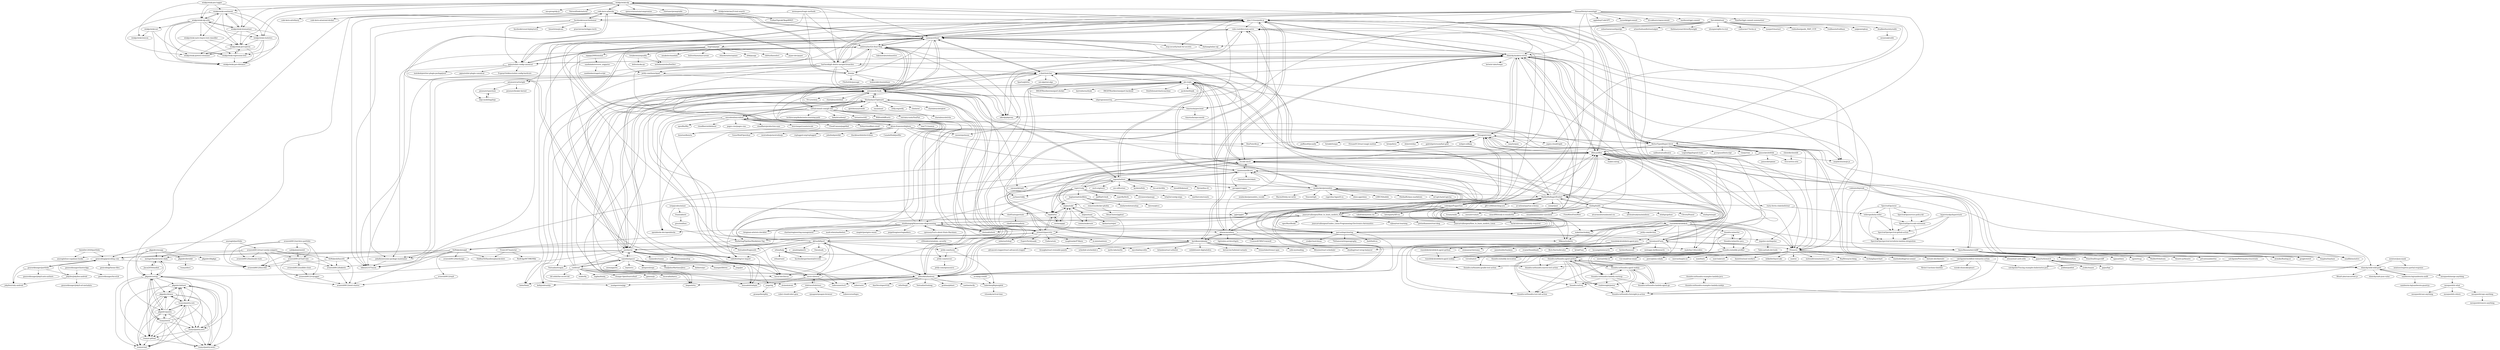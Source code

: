 digraph G {
"winkjs/wink-nlp" -> "winkjs/wink-statistics"
"winkjs/wink-nlp" -> "code-kern-ai/bricks"
"winkjs/wink-nlp" -> "axa-group/nlp.js" ["e"=1]
"winkjs/wink-nlp" -> "sjmc11/tourguide-js"
"winkjs/wink-nlp" -> "ehmicky/modern-errors"
"winkjs/wink-nlp" -> "winkjs/wink-sentiment"
"winkjs/wink-nlp" -> "winkjs/wink-nlp-utils"
"winkjs/wink-nlp" -> "NaturalNode/natural" ["e"=1]
"winkjs/wink-nlp" -> "winkjs/wink-perceptron"
"winkjs/wink-nlp" -> "facebookresearch/shumai"
"winkjs/wink-nlp" -> "winkjs/wink-lemmatizer"
"winkjs/wink-nlp" -> "winkjs/wink-bm25-text-search"
"winkjs/wink-nlp" -> "spencermountain/compromise" ["e"=1]
"winkjs/wink-nlp" -> "cfortuner/promptable" ["e"=1]
"winkjs/wink-nlp" -> "tanmoysrt/lumi"
"mesqueeb/is-what" -> "mesqueeb/is-where"
"mesqueeb/is-what" -> "mesqueeb/copy-anything"
"mesqueeb/is-what" -> "mesqueeb/case-anything"
"mesqueeb/merge-anything" -> "mesqueeb/is-what"
"nemtsov/json-mask" -> "nemtsov/express-partial-response"
"nemtsov/json-mask" -> "ehmicky/wild-wild-path"
"winkjs/wink-sentiment" -> "winkjs/wink-nlp-utils"
"winkjs/wink-sentiment" -> "winkjs/wink-perceptron"
"winkjs/wink-sentiment" -> "winkjs/wink-naive-bayes-text-classifier"
"winkjs/wink-sentiment" -> "winkjs/wink-statistics"
"winkjs/wink-sentiment" -> "winkjs/wink-porter2-stemmer"
"winkjs/wink-sentiment" -> "winkjs/wink-lemmatizer"
"winkjs/wink-sentiment" -> "winkjs/wink-regression-tree"
"winkjs/wink-pos-tagger" -> "winkjs/wink-lemmatizer"
"winkjs/wink-pos-tagger" -> "winkjs/wink-lexicon"
"winkjs/wink-pos-tagger" -> "winkjs/wink-nlp-utils"
"winkjs/wink-pos-tagger" -> "winkjs/wink-sentiment"
"thundra-io/thundra-agent-python" -> "thundra-io/thundra-agent-nodejs"
"thundra-io/thundra-agent-python" -> "runforesight/jexter"
"thundra-io/thundra-agent-python" -> "thundra-io/thundra-foresight-js-action"
"thundra-io/thundra-agent-python" -> "thundra-io/thundra-lambda-agent-go"
"thundra-io/thundra-agent-python" -> "thundra-io/thundra-lambda-warmup"
"thundra-io/thundra-agent-python" -> "thundra-io/treq"
"thundra-io/thundra-agent-python" -> "thundra-io/thundra-test-init-action"
"thundra-io/thundra-agent-python" -> "thundra-io/thundra-maven-test-action"
"winkjs/wink-perceptron" -> "winkjs/wink-porter2-stemmer"
"winkjs/wink-perceptron" -> "winkjs/wink-jaro-distance"
"winkjs/wink-perceptron" -> "winkjs/wink-regression-tree"
"mesqueeb/copy-anything" -> "mesqueeb/remove-anything"
"winkjs/wink-ner" -> "winkjs/wink-jaro-distance"
"winkjs/wink-ner" -> "winkjs/wink-regression-tree"
"winkjs/wink-ner" -> "winkjs/wink-lexicon"
"winkjs/wink-lemmatizer" -> "winkjs/wink-perceptron"
"winkjs/wink-lemmatizer" -> "winkjs/wink-porter2-stemmer"
"winkjs/wink-lemmatizer" -> "winkjs/wink-nlp-utils"
"winkjs/wink-lemmatizer" -> "winkjs/wink-sentiment"
"winkjs/wink-lemmatizer" -> "winkjs/wink-jaro-distance"
"winkjs/wink-lemmatizer" -> "winkjs/wink-statistics"
"thundra-io/thundra-lambda-agent-go" -> "thundra-io/thundra-agent-nodejs"
"thundra-io/thundra-lambda-agent-go" -> "thundra-io/thundra-agent-python"
"thundra-io/thundra-agent-nodejs" -> "thundra-io/thundra-agent-python"
"thundra-io/thundra-agent-nodejs" -> "thundra-io/thundra-lambda-agent-go"
"thundra-io/thundra-agent-nodejs" -> "runforesight/jexter"
"thundra-io/thundra-agent-nodejs" -> "thundra-io/thundra-foresight-js-action"
"thundra-io/thundra-agent-nodejs" -> "thundra-io/thundra-lambda-warmup"
"thundra-io/thundra-agent-nodejs" -> "thundra-io/treq"
"jiacai2050/mofish" -> "meixger/hackernews-daily"
"jiacai2050/mofish" -> "pkgxdev/setup"
"thundra-io/thundra-examples-lambda-java" -> "thundra-io/thundra-lambda-agent-go"
"thundra-io/thundra-examples-lambda-java" -> "thundra-io/thundra-examples-lambda-nodejs"
"thundra-io/thundra-lambda-warmup" -> "thundra-io/thundra-agent-nodejs"
"thundra-io/thundra-lambda-warmup" -> "thundra-io/thundra-agent-python"
"thundra-io/thundra-lambda-warmup" -> "runforesight/jexter"
"thundra-io/thundra-lambda-warmup" -> "thundra-io/treq"
"thundra-io/thundra-lambda-warmup" -> "thundra-io/thundra-foresight-js-action"
"thundra-io/thundra-lambda-warmup" -> "thundra-io/thundra-lambda-agent-go"
"winkjs/wink-regression-tree" -> "winkjs/wink-perceptron"
"winkjs/wink-regression-tree" -> "winkjs/wink-jaro-distance"
"thundra-io/thundra-examples-lambda-nodejs" -> "thundra-io/thundra-examples-lambda-java"
"microfeed/microfeed" -> "lane711/sonicjs" ["e"=1]
"microfeed/microfeed" -> "openRin/Rin" ["e"=1]
"microfeed/microfeed" -> "cloudflare/wildebeest" ["e"=1]
"microfeed/microfeed" -> "pages-cms/pages-cms" ["e"=1]
"microfeed/microfeed" -> "cloudflare/production-saas" ["e"=1]
"microfeed/microfeed" -> "benvinegar/counterscale" ["e"=1]
"microfeed/microfeed" -> "openblocks-dev/openblocks" ["e"=1]
"microfeed/microfeed" -> "Slackadays/Clipboard"
"microfeed/microfeed" -> "konstaui/konsta" ["e"=1]
"microfeed/microfeed" -> "hocus-dev/hocus" ["e"=1]
"microfeed/microfeed" -> "tanmoysrt/lumi"
"microfeed/microfeed" -> "f5/unovis"
"microfeed/microfeed" -> "CloudCannon/pagefind" ["e"=1]
"microfeed/microfeed" -> "Sh4yy/cloudflare-email" ["e"=1]
"microfeed/microfeed" -> "gluon-framework/gluon"
"hartwork/git-delete-merged-branches" -> "nikvdp/pbproxy"
"hartwork/git-delete-merged-branches" -> "code-kern-ai/bricks"
"hartwork/git-delete-merged-branches" -> "jmforsythe/Git-Heat-Map"
"hartwork/git-delete-merged-branches" -> "sjmc11/tourguide-js"
"hartwork/git-delete-merged-branches" -> "ehmicky/modern-errors"
"hartwork/git-delete-merged-branches" -> "linhx/tbmk"
"hartwork/git-delete-merged-branches" -> "jetify-com/launchpad"
"hartwork/git-delete-merged-branches" -> "biox/pa"
"hartwork/git-delete-merged-branches" -> "tanmoysrt/lumi"
"hartwork/git-delete-merged-branches" -> "antonmedv/walk"
"hartwork/git-delete-merged-branches" -> "hikmat2337/sysm"
"hartwork/git-delete-merged-branches" -> "winkjs/wink-nlp"
"hartwork/git-delete-merged-branches" -> "e-dant/watcher"
"hartwork/git-delete-merged-branches" -> "jubalh/awesome-package-maintainer"
"hartwork/git-delete-merged-branches" -> "tableflowhq/csv-import" ["e"=1]
"riquito/tuc" -> "eerimoq/gqt"
"riquito/tuc" -> "sirwart/ripsecrets"
"riquito/tuc" -> "alajmo/sake"
"codedgar/Puppertino" -> "sakofchit/system.css" ["e"=1]
"codedgar/Puppertino" -> "malerba118/scrollex" ["e"=1]
"codedgar/Puppertino" -> "MathisBullinger/froebel"
"codedgar/Puppertino" -> "pls-rs/pls"
"codedgar/Puppertino" -> "dflex-js/dflex"
"codedgar/Puppertino" -> "maxmunzel/kvass"
"codedgar/Puppertino" -> "alineacms/alinea"
"codedgar/Puppertino" -> "botoxparty/XP.css" ["e"=1]
"codedgar/Puppertino" -> "chiefGui/superstate"
"codedgar/Puppertino" -> "joaocarvalhoopen/How_to_learn_modern_Rust"
"codedgar/Puppertino" -> "e-dant/watcher"
"codedgar/Puppertino" -> "wakatime/wakaq"
"codedgar/Puppertino" -> "ehmicky/modern-errors"
"codedgar/Puppertino" -> "f5/unovis"
"codedgar/Puppertino" -> "sjmc11/tourguide-js"
"dflex-js/dflex" -> "MathisBullinger/froebel"
"dflex-js/dflex" -> "malerba118/scrollex" ["e"=1]
"dflex-js/dflex" -> "Hexagon/croner"
"dflex-js/dflex" -> "leeoniya/uFuzzy"
"dflex-js/dflex" -> "chakra-ui/zag" ["e"=1]
"dflex-js/dflex" -> "ehmicky/modern-errors"
"dflex-js/dflex" -> "sjmc11/tourguide-js"
"dflex-js/dflex" -> "atomiks/floating-ui" ["e"=1]
"dflex-js/dflex" -> "f5/unovis"
"dflex-js/dflex" -> "MarketingPipeline/Markdown-Tag"
"dflex-js/dflex" -> "sirwart/ripsecrets"
"dflex-js/dflex" -> "AsyncBanana/microdiff"
"dflex-js/dflex" -> "recode-sh/cli"
"dflex-js/dflex" -> "google/wireit" ["e"=1]
"dflex-js/dflex" -> "microfeed/microfeed"
"alajmo/mani" -> "alajmo/sake"
"alajmo/mani" -> "xonixx/makesure" ["e"=1]
"alajmo/mani" -> "ikebastuz/wiper" ["e"=1]
"jataware/vpnrotate" -> "dojo-modeling/dojo"
"winfsp/hubfs" -> "afroisalreadyinu/miniboss" ["e"=1]
"winfsp/hubfs" -> "MathisBullinger/froebel"
"winfsp/hubfs" -> "dflex-js/dflex"
"winfsp/hubfs" -> "winfsp/cgofuse" ["e"=1]
"winfsp/hubfs" -> "exuanbo/assembler-simulator" ["e"=1]
"winfsp/hubfs" -> "FirmWire/FirmWire" ["e"=1]
"winfsp/hubfs" -> "alvaromontoro/almond.css" ["e"=1]
"winfsp/hubfs" -> "recode-sh/cli"
"winfsp/hubfs" -> "pglet/pglet" ["e"=1]
"winfsp/hubfs" -> "MarketingPipeline/Markdown-Tag"
"winfsp/hubfs" -> "Clivern/Peanut" ["e"=1]
"winfsp/hubfs" -> "winfsp/winspd" ["e"=1]
"winfsp/hubfs" -> "nusu/avvvatars" ["e"=1]
"winfsp/hubfs" -> "xioacd99/study-is-wonderful" ["e"=1]
"winfsp/hubfs" -> "fcoury/oxide"
"avneesh0612/ChatCube" -> "avneesh0612/voyagger"
"avneesh0612/ChatCube" -> "avneesh0612/audible-clone"
"avneesh0612/ChatCube" -> "avneesh0612/linkistic"
"avneesh0612/ChatCube" -> "avneesh0612/Inscribe"
"joaocarvalhoopen/How_to_learn_modern_Rust" -> "shubhamgrg04/awesome-diagramming"
"joaocarvalhoopen/How_to_learn_modern_Rust" -> "sger/RustBooks" ["e"=1]
"joaocarvalhoopen/How_to_learn_modern_Rust" -> "joaocarvalhoopen/Guides_Linux-Programming-Electronics-Aeronautics" ["e"=1]
"joaocarvalhoopen/How_to_learn_modern_Rust" -> "Miksus/rocketry" ["e"=1]
"joaocarvalhoopen/How_to_learn_modern_Rust" -> "dflex-js/dflex"
"joaocarvalhoopen/How_to_learn_modern_Rust" -> "nealmckee/penumbra"
"joaocarvalhoopen/How_to_learn_modern_Rust" -> "ctjhoa/rust-learning" ["e"=1]
"joaocarvalhoopen/How_to_learn_modern_Rust" -> "f5/unovis"
"joaocarvalhoopen/How_to_learn_modern_Rust" -> "runsidekick/sidekick"
"joaocarvalhoopen/How_to_learn_modern_Rust" -> "dosisod/refurb" ["e"=1]
"joaocarvalhoopen/How_to_learn_modern_Rust" -> "pretzelhammer/rust-blog" ["e"=1]
"joaocarvalhoopen/How_to_learn_modern_Rust" -> "parvardegr/sharing"
"joaocarvalhoopen/How_to_learn_modern_Rust" -> "joaocarvalhoopen/How_to_learn_modern_Linux" ["e"=1]
"joaocarvalhoopen/How_to_learn_modern_Rust" -> "joerdav/xc"
"joaocarvalhoopen/How_to_learn_modern_Rust" -> "hackclub/some-assembly-required" ["e"=1]
"nealmckee/penumbra" -> "Olwiba/Kickass-markdown" ["e"=1]
"nealmckee/penumbra" -> "pls-rs/pls"
"nealmckee/penumbra" -> "mCaptcha/mCaptcha" ["e"=1]
"nealmckee/penumbra" -> "MathisBullinger/froebel"
"nealmckee/penumbra" -> "joaocarvalhoopen/How_to_learn_modern_Rust"
"nealmckee/penumbra" -> "nealmckee/penumbra_vscode"
"nealmckee/penumbra" -> "mgunyho/tere"
"nealmckee/penumbra" -> "Macin20/why-we-write" ["e"=1]
"nealmckee/penumbra" -> "Tencent/tgfx" ["e"=1]
"nealmckee/penumbra" -> "ddworken/hishtory"
"nealmckee/penumbra" -> "rogerzhu/-bgnet0-cn" ["e"=1]
"nealmckee/penumbra" -> "maxmunzel/kvass"
"nealmckee/penumbra" -> "shion-app/shion" ["e"=1]
"nealmckee/penumbra" -> "LHRUN/bubble" ["e"=1]
"nealmckee/penumbra" -> "shubhamgrg04/awesome-diagramming"
"mgunyho/tere" -> "sayanarijit/xplr" ["e"=1]
"mgunyho/tere" -> "maxmunzel/kvass"
"mgunyho/tere" -> "antonmedv/walk"
"mgunyho/tere" -> "ouch-org/ouch" ["e"=1]
"mgunyho/tere" -> "zee-editor/zee" ["e"=1]
"mgunyho/tere" -> "pls-rs/pls"
"mgunyho/tere" -> "kyoheiu/felix" ["e"=1]
"mgunyho/tere" -> "rapiz1/catp"
"mgunyho/tere" -> "leo-arch/clifm" ["e"=1]
"mgunyho/tere" -> "sirwart/ripsecrets"
"mgunyho/tere" -> "nealmckee/penumbra"
"mgunyho/tere" -> "imsnif/diskonaut" ["e"=1]
"mgunyho/tere" -> "gocopper/copper" ["e"=1]
"mgunyho/tere" -> "riquito/tuc"
"mgunyho/tere" -> "Byron/dua-cli" ["e"=1]
"SpectralOps/senv" -> "SpectralOps/spectral-github-action"
"SpectralOps/senv" -> "SpectralOps/vscode-extension"
"SpectralOps/senv" -> "SpectralOps/spectral-terraform-lambda-integration"
"SpectralOps/senv" -> "SpectralOps/service-policy-kit"
"SpectralOps/senv" -> "tellerops/helm-teller"
"MathisBullinger/froebel" -> "dflex-js/dflex"
"MathisBullinger/froebel" -> "alineacms/alinea"
"MathisBullinger/froebel" -> "recode-sh/cli"
"MathisBullinger/froebel" -> "ar-nelson/spartan-schema"
"MathisBullinger/froebel" -> "alajmo/sake"
"MathisBullinger/froebel" -> "sonnyt/just" ["e"=1]
"MathisBullinger/froebel" -> "pls-rs/pls"
"MathisBullinger/froebel" -> "ehmicky/modern-errors"
"MathisBullinger/froebel" -> "sjmc11/tourguide-js"
"MathisBullinger/froebel" -> "leeoniya/uFuzzy"
"MathisBullinger/froebel" -> "jj811208/watching-you" ["e"=1]
"MathisBullinger/froebel" -> "codedgar/Puppertino"
"MathisBullinger/froebel" -> "winfsp/hubfs"
"MathisBullinger/froebel" -> "fcoury/oxide"
"MathisBullinger/froebel" -> "Hexagon/croner"
"biox/pa" -> "FiloSottile/passage" ["e"=1]
"biox/pa" -> "nikvdp/pbproxy"
"biox/pa" -> "hikmat2337/sysm"
"biox/pa" -> "code-kern-ai/bricks"
"biox/pa" -> "leahneukirchen/mblaze" ["e"=1]
"jekyllex/jekyllex-android" -> "genicsblog/genicsblog.com"
"jekyllex/jekyllex-android" -> "jekyllex/ruby-android"
"jekyllex/jekyllex-android" -> "gouravkhunger/jekyll-url-metadata"
"sahilpabale/noteli" -> "avneesh0612/ChatCube"
"runforesight/jexter" -> "thundra-io/thundra-foresight-js-action"
"gouravkhunger/portfolio" -> "genicsblog/genicsblog.com"
"gouravkhunger/portfolio" -> "jekyllex/ruby-android"
"gouravkhunger/portfolio" -> "jekyllex/jekyllex-android"
"gouravkhunger/portfolio" -> "gouravkhunger/jekyll-auto-authors"
"jataware/cartwright" -> "dojo-modeling/dojo"
"jataware/cartwright" -> "jataware/vpnrotate"
"jataware/cartwright" -> "jataware/beaker-kernel"
"gouravkhunger/QuotesApp" -> "jekyllex/jekyllex-android"
"gouravkhunger/QuotesApp" -> "gouravkhunger/AccoLib"
"Tronic247/material" -> "RedEdge967/MK-Wiki"
"Tronic247/material" -> "SiddharthShyniben/planckcolors"
"avneesh0612/audible-clone" -> "avneesh0612/voyagger"
"avneesh0612/voyagger" -> "avneesh0612/next-starter"
"avneesh0612/linkistic" -> "avneesh0612/next-starter"
"antonmedv/walk" -> "ddworken/hishtory"
"antonmedv/walk" -> "Slackadays/Clipboard"
"antonmedv/walk" -> "YS-L/csvlens" ["e"=1]
"antonmedv/walk" -> "charmbracelet/huh" ["e"=1]
"antonmedv/walk" -> "mgunyho/tere"
"antonmedv/walk" -> "noahgorstein/jqp" ["e"=1]
"antonmedv/walk" -> "sachaos/viddy" ["e"=1]
"antonmedv/walk" -> "initialcommit-com/git-sim"
"antonmedv/walk" -> "bensadeh/tailspin" ["e"=1]
"antonmedv/walk" -> "sibprogrammer/xq"
"antonmedv/walk" -> "Textualize/trogon" ["e"=1]
"antonmedv/walk" -> "kellyjonbrazil/jc" ["e"=1]
"antonmedv/walk" -> "jmforsythe/Git-Heat-Map"
"antonmedv/walk" -> "tanmoysrt/lumi"
"antonmedv/walk" -> "joerdav/xc"
"AsyncBanana/microdiff" -> "nolanlawson/fuite" ["e"=1]
"AsyncBanana/microdiff" -> "atomiks/floating-ui" ["e"=1]
"AsyncBanana/microdiff" -> "DoneDeal0/superdiff" ["e"=1]
"AsyncBanana/microdiff" -> "leeoniya/uFuzzy"
"AsyncBanana/microdiff" -> "tinyplex/tinybase" ["e"=1]
"AsyncBanana/microdiff" -> "ngneat/falso" ["e"=1]
"AsyncBanana/microdiff" -> "google/wireit" ["e"=1]
"AsyncBanana/microdiff" -> "ehmicky/wild-wild-path"
"AsyncBanana/microdiff" -> "egoist/tsup" ["e"=1]
"AsyncBanana/microdiff" -> "BuilderIO/mitosis" ["e"=1]
"AsyncBanana/microdiff" -> "theatre-js/theatre" ["e"=1]
"AsyncBanana/microdiff" -> "unadlib/mutative" ["e"=1]
"AsyncBanana/microdiff" -> "dflex-js/dflex"
"AsyncBanana/microdiff" -> "privatenumber/tsx" ["e"=1]
"AsyncBanana/microdiff" -> "vercel/satori" ["e"=1]
"karolkozer/planby" -> "advanced-cropper/react-advanced-cropper" ["e"=1]
"karolkozer/planby" -> "sofn-xyz/mailing" ["e"=1]
"karolkozer/planby" -> "Bitnoise/react-scheduler" ["e"=1]
"karolkozer/planby" -> "shuding/react-wrap-balancer" ["e"=1]
"karolkozer/planby" -> "malerba118/scrollex" ["e"=1]
"karolkozer/planby" -> "ehmicky/modern-errors"
"karolkozer/planby" -> "bvaughn/react-resizable-panels" ["e"=1]
"karolkozer/planby" -> "schedule-x/schedule-x" ["e"=1]
"karolkozer/planby" -> "sjmc11/tourguide-js"
"karolkozer/planby" -> "metlo-labs/metlo" ["e"=1]
"karolkozer/planby" -> "alineacms/alinea"
"karolkozer/planby" -> "brimdata/react-arborist" ["e"=1]
"karolkozer/planby" -> "exhibitionist-digital/ultra" ["e"=1]
"karolkozer/planby" -> "heroui-inc/tailwind-variants" ["e"=1]
"karolkozer/planby" -> "tremorlabs/tremor-npm" ["e"=1]
"avneesh0612/react-nextjs-snippets" -> "avneesh0612/next-starter"
"avneesh0612/react-nextjs-snippets" -> "genicsblog/genicsblog.com"
"avneesh0612/react-nextjs-snippets" -> "avneesh0612/Inscribe"
"avneesh0612/react-nextjs-snippets" -> "avneesh0612/ChatCube"
"avneesh0612/react-nextjs-snippets" -> "0xMukesh/faucetli"
"avneesh0612/react-nextjs-snippets" -> "avneesh0612/hashnode-stats"
"avneesh0612/react-nextjs-snippets" -> "avneesh0612/linkistic"
"avneesh0612/react-nextjs-snippets" -> "anuraglol/use-supabase-hooks"
"gajus/eslint-config-canonical" -> "jmforsythe/Git-Heat-Map"
"gajus/eslint-config-canonical" -> "EvgenyOrekhov/eslint-config-hardcore" ["e"=1]
"gajus/eslint-config-canonical" -> "ehmicky/modern-errors"
"gajus/eslint-config-canonical" -> "hikmat2337/sysm"
"gajus/eslint-config-canonical" -> "sjmc11/tourguide-js"
"gajus/eslint-config-canonical" -> "matzkoh/prettier-plugin-packagejson" ["e"=1]
"gajus/eslint-config-canonical" -> "gajus/eslint-plugin-canonical"
"AnishDe12020/portfolio" -> "anuraglol/use-supabase-hooks"
"AnishDe12020/portfolio" -> "genicsblog/genicsblog.com"
"ddworken/hishtory" -> "antonmedv/walk"
"ddworken/hishtory" -> "kellyjonbrazil/jc" ["e"=1]
"ddworken/hishtory" -> "noborus/ov" ["e"=1]
"ddworken/hishtory" -> "tanmoysrt/lumi"
"ddworken/hishtory" -> "noahgorstein/jqp" ["e"=1]
"ddworken/hishtory" -> "Slackadays/Clipboard"
"ddworken/hishtory" -> "binpash/try" ["e"=1]
"ddworken/hishtory" -> "atuinsh/atuin" ["e"=1]
"ddworken/hishtory" -> "cantino/mcfly" ["e"=1]
"ddworken/hishtory" -> "jkfran/killport"
"ddworken/hishtory" -> "AmrDeveloper/GQL" ["e"=1]
"ddworken/hishtory" -> "bensadeh/tailspin" ["e"=1]
"ddworken/hishtory" -> "wfxr/forgit" ["e"=1]
"ddworken/hishtory" -> "Textualize/toolong" ["e"=1]
"ddworken/hishtory" -> "grafana/phlare" ["e"=1]
"recode-sh/cli" -> "maxmunzel/kvass"
"recode-sh/cli" -> "alajmo/sake"
"recode-sh/cli" -> "pls-rs/pls"
"eerimoq/gqt" -> "alajmo/sake"
"eerimoq/gqt" -> "riquito/tuc"
"alajmo/sake" -> "alajmo/mani"
"alajmo/sake" -> "eerimoq/gqt"
"alajmo/sake" -> "pglet/pglet" ["e"=1]
"alajmo/sake" -> "recode-sh/cli"
"alajmo/sake" -> "riquito/tuc"
"alajmo/sake" -> "xonixx/makesure" ["e"=1]
"sirwart/ripsecrets" -> "0xMukesh/snipli"
"sirwart/ripsecrets" -> "riquito/tuc"
"sirwart/ripsecrets" -> "MarketingPipeline/Markdown-Tag"
"sirwart/ripsecrets" -> "noborus/trdsql" ["e"=1]
"sirwart/ripsecrets" -> "EsperoTech/yaade" ["e"=1]
"sirwart/ripsecrets" -> "alajmo/sake"
"sirwart/ripsecrets" -> "Endava/cats" ["e"=1]
"sirwart/ripsecrets" -> "pls-rs/pls"
"sirwart/ripsecrets" -> "dflex-js/dflex"
"sirwart/ripsecrets" -> "usagitoneko97/klara" ["e"=1]
"sirwart/ripsecrets" -> "m-mizutani/zenv"
"Hexagon/croner" -> "HeyPuter/kv.js" ["e"=1]
"Hexagon/croner" -> "ehmicky/modern-errors"
"Hexagon/croner" -> "puffinsoft/jscanify" ["e"=1]
"Hexagon/croner" -> "dflex-js/dflex"
"Hexagon/croner" -> "gajus/turbowatch"
"Hexagon/croner" -> "formkit/tempo" ["e"=1]
"Hexagon/croner" -> "ranyitz/qnm" ["e"=1]
"Hexagon/croner" -> "Etesam913/react-magic-motion" ["e"=1]
"Hexagon/croner" -> "breejs/bree" ["e"=1]
"Hexagon/croner" -> "dsherret/dax" ["e"=1]
"Hexagon/croner" -> "f5/unovis"
"Hexagon/croner" -> "BetterTyped/hyper-fetch"
"Hexagon/croner" -> "gabrielpetersson/fast-grid" ["e"=1]
"Hexagon/croner" -> "aspen-cloud/triplit" ["e"=1]
"Hexagon/croner" -> "webpro-nl/knip" ["e"=1]
"catchpoint/workflow-telemetry-action" -> "thundra-io/thundra-test-init-action"
"catchpoint/workflow-telemetry-action" -> "thundra-io/thundra-maven-test-action"
"catchpoint/workflow-telemetry-action" -> "Kesin11/actions-timeline" ["e"=1]
"catchpoint/workflow-telemetry-action" -> "thundra-io/thundra-foresight-js-action"
"catchpoint/workflow-telemetry-action" -> "thundra-io/thundra-gradle-test-action"
"catchpoint/workflow-telemetry-action" -> "suzuki-shunsuke/pinact" ["e"=1]
"catchpoint/workflow-telemetry-action" -> "catchpoint/Tracing.examples-kubernetes-java"
"joerdav/xc" -> "meixger/hackernews-daily"
"joerdav/xc" -> "code-kern-ai/bricks"
"joerdav/xc" -> "jmforsythe/Git-Heat-Map"
"joerdav/xc" -> "pkgxdev/setup"
"joerdav/xc" -> "envio-cli/envio"
"joerdav/xc" -> "e-dant/watcher"
"joerdav/xc" -> "loderunner/scrt"
"joerdav/xc" -> "pls-rs/pls"
"joerdav/xc" -> "hocus-dev/hocus" ["e"=1]
"joerdav/xc" -> "jubalh/awesome-package-maintainer"
"joerdav/xc" -> "runmedev/runme" ["e"=1]
"joerdav/xc" -> "antonmedv/walk"
"joerdav/xc" -> "adhocteam/pushup" ["e"=1]
"joerdav/xc" -> "tableflowhq/csv-import" ["e"=1]
"joerdav/xc" -> "samwho/spacer"
"alineacms/alinea" -> "sjmc11/tourguide-js"
"alineacms/alinea" -> "MathisBullinger/froebel"
"alineacms/alinea" -> "tigrisdata-archive/tigris" ["e"=1]
"alineacms/alinea" -> "impulse-oss/impulse"
"alineacms/alinea" -> "CromwellCMS/Cromwell" ["e"=1]
"alineacms/alinea" -> "karolkozer/planby"
"alineacms/alinea" -> "cube-root/directory-serve"
"kaplanelad/shellfirm" -> "Qovery/pleco" ["e"=1]
"kaplanelad/shellfirm" -> "similarweb/statusbay" ["e"=1]
"kaplanelad/shellfirm" -> "remorses/docker-phobia"
"kaplanelad/shellfirm" -> "riquito/tuc"
"kaplanelad/shellfirm" -> "rusty-ferris-club/shellclear"
"sergejcodes/minze" -> "chiefGui/superstate"
"sergejcodes/minze" -> "0xMukesh/snipli"
"sergejcodes/minze" -> "frameable/el"
"MarketingPipeline/Markdown-Tag" -> "0xMukesh/snipli"
"MarketingPipeline/Markdown-Tag" -> "sirwart/ripsecrets"
"BetterTyped/hyper-fetch" -> "ehmicky/modern-errors"
"BetterTyped/hyper-fetch" -> "f5/unovis"
"BetterTyped/hyper-fetch" -> "sjmc11/tourguide-js"
"BetterTyped/hyper-fetch" -> "mojolicious/mojo.js" ["e"=1]
"BetterTyped/hyper-fetch" -> "sailboatui/sailboatui" ["e"=1]
"BetterTyped/hyper-fetch" -> "Hexagon/croner"
"BetterTyped/hyper-fetch" -> "jamsocket/driftdb"
"BetterTyped/hyper-fetch" -> "LegendApp/legend-state" ["e"=1]
"BetterTyped/hyper-fetch" -> "gvergnaud/hotscript" ["e"=1]
"BetterTyped/hyper-fetch" -> "unadlib/mutative" ["e"=1]
"BetterTyped/hyper-fetch" -> "tinyplex/tinybase" ["e"=1]
"BetterTyped/hyper-fetch" -> "vinejs/vine" ["e"=1]
"BetterTyped/hyper-fetch" -> "dflex-js/dflex"
"avneesh0612/archive-portfolio" -> "avneesh0612/ChatCube"
"avneesh0612/archive-portfolio" -> "avneesh0612/voyagger"
"avneesh0612/archive-portfolio" -> "sahilpabale/noteli"
"avneesh0612/archive-portfolio" -> "avneesh0612/hashnode-stats"
"avneesh0612/archive-portfolio" -> "avneesh0612/Inscribe"
"teaxyz/.github" -> "teaxyz/pantry.web3"
"teaxyz/.github" -> "teaxyz/cmd"
"impulse-oss/impulse" -> "Tailscan/tails-devtools"
"thundra-io/middy-profiler" -> "thundra-io/thundra-foresight-js-action"
"thundra-io/middy-profiler" -> "thundra-io/thundra-test-init-action"
"thundra-io/middy-profiler" -> "thundra-io/thundra-maven-test-action"
"thundra-io/middy-profiler" -> "thundra-io/thundra-gradle-test-action"
"thundra-io/middy-profiler" -> "thundra-io/thundra-agent-nodejs"
"thundra-io/middy-profiler" -> "thundra-io/thundra-agent-python"
"thundra-io/middy-profiler" -> "thundra-io/middy-invocation"
"thundra-io/middy-profiler" -> "runforesight/jexter"
"thundra-io/middy-profiler" -> "thundra-io/treq"
"thundra-io/middy-profiler" -> "thundra-io/thundra-lambda-warmup"
"thundra-io/middy-profiler" -> "runsidekick/sidekick-agent-nodejs"
"sibprogrammer/xq" -> "antonmedv/walk"
"sibprogrammer/xq" -> "cube-root/directory-serve"
"sibprogrammer/xq" -> "e-dant/watcher"
"sibprogrammer/xq" -> "sjmc11/tourguide-js"
"sibprogrammer/xq" -> "tinystacks/precloud"
"pkgxdev/ossapp" -> "pkgxdev/libpkgx"
"pkgxdev/ossapp" -> "meixger/hackernews-daily"
"pkgxdev/ossapp" -> "pkgxdev/brewkit"
"pkgxdev/ossapp" -> "pkgxdev/pantry"
"pkgxdev/ossapp" -> "pkgxdev/setup"
"frameable/el" -> "grucloud/bau"
"pkgxdev/setup" -> "teaxyz/pantry.web3"
"pkgxdev/setup" -> "teaxyz/.github"
"pkgxdev/setup" -> "pkgxdev/demos"
"pkgxdev/setup" -> "teaxyz/pantry.core"
"pkgxdev/setup" -> "teaxyz/cmd"
"pkgxdev/setup" -> "teaxyz/www"
"pkgxdev/setup" -> "teaxyz/pantry.zero"
"pkgxdev/setup" -> "pkgxdev/infuser"
"pkgxdev/setup" -> "pkgxdev/pantry"
"pkgxdev/setup" -> "meixger/hackernews-daily"
"chiefGui/superstate" -> "chiefGui/virtualform"
"pls-rs/pls" -> "recode-sh/cli"
"pls-rs/pls" -> "nealmckee/penumbra"
"pls-rs/pls" -> "joerdav/xc"
"pls-rs/pls" -> "wakatime/wakaq"
"pls-rs/pls" -> "e-dant/watcher"
"pls-rs/pls" -> "sirwart/ripsecrets"
"pls-rs/pls" -> "mgunyho/tere"
"pls-rs/pls" -> "MathisBullinger/froebel"
"pls-rs/pls" -> "IMGIITRoorkee/omniport-docker" ["e"=1]
"pls-rs/pls" -> "darrenburns/dunk" ["e"=1]
"pls-rs/pls" -> "antonmedv/walk"
"pls-rs/pls" -> "IMGIITRoorkee/omniport-backend" ["e"=1]
"pls-rs/pls" -> "DonDebonair/slack-machine" ["e"=1]
"pls-rs/pls" -> "Miksus/rocketry" ["e"=1]
"pls-rs/pls" -> "jacek-kurlit/pik" ["e"=1]
"0xMukesh/faucetli" -> "avneesh0612/next-starter"
"0xMukesh/faucetli" -> "avneesh0612/Inscribe"
"0xMukesh/faucetli" -> "avneesh0612/linkistic"
"ehmicky/wild-wild-path" -> "sandworm-hq/sandworm-audit"
"ehmicky/wild-wild-path" -> "mesqueeb/merge-anything"
"ehmicky/wild-wild-path" -> "BitairLabs/concurrent.js"
"ehmicky/wild-wild-path" -> "gajus/turbowatch"
"ehmicky/wild-wild-path" -> "ehmicky/safe-json-value"
"avneesh0612/rayli" -> "avneesh0612/next-starter"
"teaxyz/www" -> "teaxyz/.github"
"teaxyz/www" -> "teaxyz/pantry.web3"
"teaxyz/www" -> "teaxyz/cmd"
"teaxyz/www" -> "pkgxdev/demos"
"teaxyz/www" -> "pkgxdev/infuser"
"teaxyz/www" -> "teaxyz/pantry.zero"
"teaxyz/www" -> "teaxyz/pantry.core"
"teaxyz/www" -> "pkgxdev/setup"
"teaxyz/www" -> "pkgxdev/pantry"
"SpectralOps/service-policy-kit" -> "SpectralOps/vscode-extension"
"SpectralOps/spectral-github-action" -> "SpectralOps/spectral-terraform-lambda-integration"
"pkgxdev/demos" -> "teaxyz/.github"
"pkgxdev/demos" -> "teaxyz/pantry.web3"
"pkgxdev/demos" -> "teaxyz/cmd"
"pkgxdev/demos" -> "teaxyz/pantry.zero"
"pkgxdev/demos" -> "pkgxdev/infuser"
"pkgxdev/demos" -> "teaxyz/pantry.core"
"0xMukesh/snipli" -> "0xMukesh/faucetli"
"0xMukesh/snipli" -> "avneesh0612/next-starter"
"0xMukesh/snipli" -> "genicsblog/genicsblog.com"
"0xMukesh/snipli" -> "avneesh0612/Inscribe"
"0xMukesh/snipli" -> "avneesh0612/rayli"
"0xMukesh/snipli" -> "avneesh0612/linkistic"
"0xMukesh/snipli" -> "SiddharthShyniben/planckcolors"
"0xMukesh/snipli" -> "avneesh0612/thirdsnips"
"tellerops/helm-teller" -> "SpectralOps/vscode-extension"
"tellerops/helm-teller" -> "SpectralOps/spectral-terraform-lambda-integration"
"tellerops/helm-teller" -> "SpectralOps/spectral-github-action"
"anuraglol/portfolio" -> "avneesh0612/Inscribe"
"anuraglol/portfolio" -> "genicsblog/genicsblog.com"
"anuraglol/portfolio" -> "avneesh0612/react-nextjs-snippets"
"dojo-modeling/dojo" -> "jataware/vpnrotate"
"thundra-io/treq" -> "thundra-io/thundra-test-init-action"
"genicsblog/genicsblog.com" -> "jekyllex/ruby-android"
"genicsblog/genicsblog.com" -> "genicsblog/theme-files"
"genicsblog/genicsblog.com" -> "avneesh0612/Inscribe"
"genicsblog/genicsblog.com" -> "gouravkhunger/portfolio"
"f5/unovis" -> "atinux/nuxt-auth-utils" ["e"=1]
"f5/unovis" -> "unovue/reka-ui" ["e"=1]
"f5/unovis" -> "vue-email/vue-email" ["e"=1]
"f5/unovis" -> "posva/pinia-colada" ["e"=1]
"f5/unovis" -> "unovue/inspira-ui" ["e"=1]
"f5/unovis" -> "nuxt/fonts" ["e"=1]
"f5/unovis" -> "nuxt-hub/core" ["e"=1]
"f5/unovis" -> "danielroe/nuxt-workers" ["e"=1]
"f5/unovis" -> "mhkeller/layercake" ["e"=1]
"f5/unovis" -> "nuxt/ui" ["e"=1]
"f5/unovis" -> "motiondivision/motion-vue" ["e"=1]
"f5/unovis" -> "BayBreezy/ui-thing" ["e"=1]
"f5/unovis" -> "techniq/layerchart" ["e"=1]
"f5/unovis" -> "xiaoluoboding/vue-sonner" ["e"=1]
"f5/unovis" -> "histoire-dev/histoire" ["e"=1]
"shubhamgrg04/awesome-diagramming" -> "joaocarvalhoopen/How_to_learn_modern_Rust"
"shubhamgrg04/awesome-diagramming" -> "tanmoysrt/lumi"
"shubhamgrg04/awesome-diagramming" -> "snaplet/postgres-wasm" ["e"=1]
"shubhamgrg04/awesome-diagramming" -> "openblocks-dev/openblocks" ["e"=1]
"shubhamgrg04/awesome-diagramming" -> "cpressey/Facts-about-State-Machines"
"shubhamgrg04/awesome-diagramming" -> "jorgef/engineeringladders" ["e"=1]
"shubhamgrg04/awesome-diagramming" -> "Miksus/rocketry" ["e"=1]
"shubhamgrg04/awesome-diagramming" -> "charlax/engineering-management" ["e"=1]
"shubhamgrg04/awesome-diagramming" -> "mark-when/markwhen" ["e"=1]
"shubhamgrg04/awesome-diagramming" -> "dosisod/refurb" ["e"=1]
"shubhamgrg04/awesome-diagramming" -> "ddworken/hishtory"
"shubhamgrg04/awesome-diagramming" -> "microfeed/microfeed"
"shubhamgrg04/awesome-diagramming" -> "parvardegr/sharing"
"shubhamgrg04/awesome-diagramming" -> "bregman-arie/sre-checklist" ["e"=1]
"shubhamgrg04/awesome-diagramming" -> "alineacms/alinea"
"initialcommit-com/git-sim" -> "bregman-arie/sre-checklist" ["e"=1]
"initialcommit-com/git-sim" -> "jmforsythe/Git-Heat-Map"
"initialcommit-com/git-sim" -> "Slackadays/Clipboard"
"initialcommit-com/git-sim" -> "antonmedv/walk"
"initialcommit-com/git-sim" -> "techiescamp/kubernetes-learning-path" ["e"=1]
"initialcommit-com/git-sim" -> "fathyb/carbonyl" ["e"=1]
"initialcommit-com/git-sim" -> "charmbracelet/vhs" ["e"=1]
"initialcommit-com/git-sim" -> "terrastruct/d2" ["e"=1]
"initialcommit-com/git-sim" -> "bensadeh/tailspin" ["e"=1]
"initialcommit-com/git-sim" -> "microfeed/microfeed"
"initialcommit-com/git-sim" -> "ddworken/hishtory"
"initialcommit-com/git-sim" -> "Wilfred/difftastic" ["e"=1]
"initialcommit-com/git-sim" -> "red-data-tools/YouPlot" ["e"=1]
"initialcommit-com/git-sim" -> "ehmicky/modern-errors"
"initialcommit-com/git-sim" -> "hocus-dev/hocus" ["e"=1]
"deadbeefsociety/sshfs" -> "neunenak/sshfs"
"maxmunzel/kvass" -> "recode-sh/cli"
"maxmunzel/kvass" -> "mgunyho/tere"
"maxmunzel/kvass" -> "e-dant/watcher"
"maxmunzel/kvass" -> "charmbracelet/skate" ["e"=1]
"maxmunzel/kvass" -> "gocopper/copper" ["e"=1]
"maxmunzel/kvass" -> "wakatime/wakaq"
"maxmunzel/kvass" -> "riquito/tuc"
"maxmunzel/kvass" -> "pglet/pglet" ["e"=1]
"facebookresearch/shumai" -> "code-kern-ai/bricks"
"facebookresearch/shumai" -> "bwasti/emojicam"
"facebookresearch/shumai" -> "hikmat2337/sysm"
"facebookresearch/shumai" -> "praeclarum/webgpu-torch" ["e"=1]
"facebookresearch/shumai" -> "ehmicky/modern-errors"
"facebookresearch/shumai" -> "facebookresearch/playtorch" ["e"=1]
"facebookresearch/shumai" -> "gajus/eslint-config-canonical"
"codemix/deprank" -> "ehmicky/wild-wild-path"
"codemix/deprank" -> "gajus/turbowatch"
"codemix/deprank" -> "MathisBullinger/froebel"
"parvardegr/sharing" -> "cube-root/directory-serve"
"parvardegr/sharing" -> "crodjer/watchman" ["e"=1]
"parvardegr/sharing" -> "dflex-js/dflex"
"parvardegr/sharing" -> "tanmoysrt/lumi"
"parvardegr/sharing" -> "7thSamurai/steganography" ["e"=1]
"parvardegr/sharing" -> "ddworken/hishtory"
"parvardegr/sharing" -> "MathisBullinger/froebel"
"parvardegr/sharing" -> "shubhamgrg04/awesome-diagramming"
"parvardegr/sharing" -> "joaocarvalhoopen/How_to_learn_modern_Rust"
"parvardegr/sharing" -> "maxmunzel/kvass"
"parvardegr/sharing" -> "antonmedv/walk"
"parvardegr/sharing" -> "tbolt/boltcss" ["e"=1]
"parvardegr/sharing" -> "leeoniya/uFuzzy"
"parvardegr/sharing" -> "e-dant/watcher"
"parvardegr/sharing" -> "jkfran/killport"
"code-kern-ai/bricks" -> "code-kern-ai/refinery" ["e"=1]
"code-kern-ai/bricks" -> "meixger/hackernews-daily"
"code-kern-ai/bricks" -> "code-kern-ai/automl-docker" ["e"=1]
"code-kern-ai/bricks" -> "pkgxdev/setup"
"code-kern-ai/bricks" -> "joerdav/xc"
"code-kern-ai/bricks" -> "tanmoysrt/lumi"
"code-kern-ai/bricks" -> "sjmc11/tourguide-js"
"code-kern-ai/bricks" -> "biox/pa"
"code-kern-ai/bricks" -> "hikmat2337/sysm"
"code-kern-ai/bricks" -> "facebookresearch/shumai"
"code-kern-ai/bricks" -> "hartwork/git-delete-merged-branches"
"code-kern-ai/bricks" -> "winkjs/wink-nlp"
"Slackadays/Clipboard" -> "antonmedv/walk"
"Slackadays/Clipboard" -> "bensadeh/tailspin" ["e"=1]
"Slackadays/Clipboard" -> "atuinsh/atuin" ["e"=1]
"Slackadays/Clipboard" -> "initialcommit-com/git-sim"
"Slackadays/Clipboard" -> "Textualize/frogmouth" ["e"=1]
"Slackadays/Clipboard" -> "ajeetdsouza/zoxide" ["e"=1]
"Slackadays/Clipboard" -> "sxyazi/yazi" ["e"=1]
"Slackadays/Clipboard" -> "binpash/try" ["e"=1]
"Slackadays/Clipboard" -> "microfeed/microfeed"
"Slackadays/Clipboard" -> "ddworken/hishtory"
"Slackadays/Clipboard" -> "sayanarijit/xplr" ["e"=1]
"Slackadays/Clipboard" -> "zellij-org/zellij" ["e"=1]
"Slackadays/Clipboard" -> "chmln/sd" ["e"=1]
"Slackadays/Clipboard" -> "charmbracelet/glow" ["e"=1]
"Slackadays/Clipboard" -> "charmbracelet/vhs" ["e"=1]
"cpressey/Facts-about-State-Machines" -> "shubhamgrg04/awesome-diagramming"
"cpressey/Facts-about-State-Machines" -> "d3fenderz/windows_security"
"sandworm-hq/sandworm-audit" -> "sandworm-hq/sandworm-guard-js"
"sandworm-hq/sandworm-audit" -> "ehmicky/wild-wild-path"
"rapiz1/catp" -> "recode-sh/cli"
"rapiz1/catp" -> "alajmo/sake"
"rapiz1/catp" -> "ddworken/hishtory"
"rapiz1/catp" -> "sachaos/viddy" ["e"=1]
"rapiz1/catp" -> "riquito/tuc"
"rapiz1/catp" -> "JakWai01/lurk" ["e"=1]
"rapiz1/catp" -> "maxmunzel/kvass"
"rapiz1/catp" -> "superfly/litefs" ["e"=1]
"rapiz1/catp" -> "mgunyho/tere"
"rapiz1/catp" -> "citronneur/pamspy" ["e"=1]
"rapiz1/catp" -> "b3nj5m1n/xdg-ninja" ["e"=1]
"rapiz1/catp" -> "nnethercote/counts"
"rapiz1/catp" -> "kaplanelad/shellfirm"
"rapiz1/catp" -> "sirwart/ripsecrets"
"gluon-framework/gluon" -> "GooseMod/OpenAsar" ["e"=1]
"gluon-framework/gluon" -> "f5/unovis"
"gluon-framework/gluon" -> "microfeed/microfeed"
"gluon-framework/gluon" -> "neutralinojs/neutralinojs" ["e"=1]
"gluon-framework/gluon" -> "replugged-org/replugged" ["e"=1]
"gluon-framework/gluon" -> "johnlindquist/kit" ["e"=1]
"gluon-framework/gluon" -> "blackboardsh/electrobun" ["e"=1]
"gluon-framework/gluon" -> "vercel/satori" ["e"=1]
"gluon-framework/gluon" -> "CanadaHonk/porffor" ["e"=1]
"gluon-framework/gluon" -> "oramasearch/orama" ["e"=1]
"gluon-framework/gluon" -> "konstaui/konsta" ["e"=1]
"gluon-framework/gluon" -> "HeyPuter/kv.js" ["e"=1]
"gluon-framework/gluon" -> "openblocks-dev/openblocks" ["e"=1]
"gluon-framework/gluon" -> "Hexagon/croner"
"gluon-framework/gluon" -> "moonrepo/moon" ["e"=1]
"ekzhang/inline-sql" -> "tanmoysrt/lumi"
"RomanHotsiy/commitgpt" -> "appleboy/CodeGPT" ["e"=1]
"RomanHotsiy/commitgpt" -> "ehmicky/modern-errors"
"RomanHotsiy/commitgpt" -> "zurawiki/gptcommit" ["e"=1]
"RomanHotsiy/commitgpt" -> "BetterTyped/hyper-fetch"
"RomanHotsiy/commitgpt" -> "sjmc11/tourguide-js"
"RomanHotsiy/commitgpt" -> "tanmoysrt/lumi"
"RomanHotsiy/commitgpt" -> "step-security/wait-for-secrets" ["e"=1]
"RomanHotsiy/commitgpt" -> "tinystacks/precloud"
"RomanHotsiy/commitgpt" -> "jmforsythe/Git-Heat-Map"
"RomanHotsiy/commitgpt" -> "hartwork/git-delete-merged-branches"
"RomanHotsiy/commitgpt" -> "di-sukharev/opencommit" ["e"=1]
"RomanHotsiy/commitgpt" -> "markuswt/gpt-commit"
"RomanHotsiy/commitgpt" -> "ddworken/hishtory"
"RomanHotsiy/commitgpt" -> "KanHarI/gpt-commit-summarizer" ["e"=1]
"RomanHotsiy/commitgpt" -> "impulse-oss/impulse"
"leeoniya/uFuzzy" -> "lucaong/minisearch" ["e"=1]
"leeoniya/uFuzzy" -> "farzher/fuzzysort" ["e"=1]
"leeoniya/uFuzzy" -> "dflex-js/dflex"
"leeoniya/uFuzzy" -> "nextapps-de/flexsearch" ["e"=1]
"leeoniya/uFuzzy" -> "oramasearch/orama" ["e"=1]
"leeoniya/uFuzzy" -> "AsyncBanana/microdiff"
"leeoniya/uFuzzy" -> "jamiebuilds/tinykeys" ["e"=1]
"leeoniya/uFuzzy" -> "evanw/thumbhash" ["e"=1]
"leeoniya/uFuzzy" -> "Rich-Harris/devalue" ["e"=1]
"leeoniya/uFuzzy" -> "f5/unovis"
"leeoniya/uFuzzy" -> "vercel/satori" ["e"=1]
"leeoniya/uFuzzy" -> "shuding/react-wrap-balancer" ["e"=1]
"leeoniya/uFuzzy" -> "MathisBullinger/froebel"
"leeoniya/uFuzzy" -> "krisk/Fuse" ["e"=1]
"leeoniya/uFuzzy" -> "Hexagon/croner"
"sjmc11/tourguide-js" -> "code-kern-ai/bricks"
"sjmc11/tourguide-js" -> "BetterTyped/hyper-fetch"
"sjmc11/tourguide-js" -> "jetify-com/launchpad"
"sjmc11/tourguide-js" -> "cube-root/directory-serve"
"sjmc11/tourguide-js" -> "alineacms/alinea"
"sjmc11/tourguide-js" -> "tanmoysrt/lumi"
"sjmc11/tourguide-js" -> "hartwork/git-delete-merged-branches"
"sjmc11/tourguide-js" -> "ehmicky/modern-errors"
"sjmc11/tourguide-js" -> "dflex-js/dflex"
"sjmc11/tourguide-js" -> "winkjs/wink-nlp"
"sjmc11/tourguide-js" -> "gajus/eslint-config-canonical"
"sjmc11/tourguide-js" -> "f5/unovis"
"sjmc11/tourguide-js" -> "tableflowhq/csv-import" ["e"=1]
"sjmc11/tourguide-js" -> "recode-sh/cli"
"sjmc11/tourguide-js" -> "karolkozer/planby"
"tanmoysrt/lumi" -> "ekzhang/inline-sql"
"tanmoysrt/lumi" -> "code-kern-ai/bricks"
"tanmoysrt/lumi" -> "jataware/cartwright"
"tanmoysrt/lumi" -> "jmforsythe/Git-Heat-Map"
"tanmoysrt/lumi" -> "step-security/wait-for-secrets" ["e"=1]
"tanmoysrt/lumi" -> "dosisod/refurb" ["e"=1]
"tanmoysrt/lumi" -> "cube-root/directory-serve"
"tanmoysrt/lumi" -> "biox/pa"
"tanmoysrt/lumi" -> "sjmc11/tourguide-js"
"tanmoysrt/lumi" -> "jetify-com/launchpad"
"tanmoysrt/lumi" -> "shubhamgrg04/awesome-diagramming"
"tanmoysrt/lumi" -> "bugen/pypipe"
"tanmoysrt/lumi" -> "e-dant/watcher"
"tanmoysrt/lumi" -> "ddworken/hishtory"
"tanmoysrt/lumi" -> "antonmedv/walk"
"clientdb/clientdb" -> "vlcn-io/vlcn-orm"
"thundra-io/merloc" -> "thundra-io/merloc-java"
"thundra-io/merloc" -> "thundra-io/middy-profiler"
"thundra-io/merloc" -> "runsidekick/sidekick-agent-nodejs"
"thevahidal/soul" -> "mycelial/mycelite" ["e"=1]
"thevahidal/soul" -> "deadbeefsociety/sshfs"
"thevahidal/soul" -> "thebinarysearchtree/flyweight"
"thevahidal/soul" -> "olsonpm/sqlite-to-rest" ["e"=1]
"thevahidal/soul" -> "codeacme17/echo-ui" ["e"=1]
"thevahidal/soul" -> "maxpert/marmot" ["e"=1]
"thevahidal/soul" -> "ruiduobao/gaode_MAP_CUN" ["e"=1]
"thevahidal/soul" -> "trailbaseio/trailbase" ["e"=1]
"thevahidal/soul" -> "ekzhang/inline-sql"
"thevahidal/soul" -> "parvardegr/sharing"
"thevahidal/soul" -> "cube-root/directory-serve"
"thevahidal/soul" -> "nalgeon/sqlean" ["e"=1]
"thevahidal/soul" -> "sebastianwessel/quickjs" ["e"=1]
"thevahidal/soul" -> "aspen-cloud/triplit" ["e"=1]
"thevahidal/soul" -> "arianrhodsandlot/nostalgist" ["e"=1]
"pkgxdev/brewkit" -> "teaxyz/docs"
"ehmicky/modern-errors" -> "Hexagon/croner"
"ehmicky/modern-errors" -> "BetterTyped/hyper-fetch"
"ehmicky/modern-errors" -> "ranyitz/qnm" ["e"=1]
"ehmicky/modern-errors" -> "f5/unovis"
"ehmicky/modern-errors" -> "gajus/eslint-config-canonical"
"ehmicky/modern-errors" -> "dflex-js/dflex"
"ehmicky/modern-errors" -> "mojolicious/mojo.js" ["e"=1]
"ehmicky/modern-errors" -> "betwixt-labs/tempo" ["e"=1]
"ehmicky/modern-errors" -> "sjmc11/tourguide-js"
"ehmicky/modern-errors" -> "jetify-com/tyson"
"ehmicky/modern-errors" -> "moonrepo/moon" ["e"=1]
"ehmicky/modern-errors" -> "karolkozer/planby"
"ehmicky/modern-errors" -> "gajus/turbowatch"
"ehmicky/modern-errors" -> "jamsocket/driftdb"
"ehmicky/modern-errors" -> "hartwork/git-delete-merged-branches"
"hyperstackjs/hyperstack" -> "SpectralOps/spectral-terraform-lambda-integration"
"hyperstackjs/hyperstack" -> "SpectralOps/vscode-extension"
"hyperstackjs/hyperstack" -> "SpectralOps/spectral-github-action"
"runsidekick/sidekick" -> "thundra-io/merloc"
"runsidekick/sidekick" -> "thundra-io/middy-profiler"
"runsidekick/sidekick" -> "runsidekick/sidekick-agent-java"
"runsidekick/sidekick" -> "recode-sh/cli"
"runsidekick/sidekick" -> "jetify-com/devbox" ["e"=1]
"runsidekick/sidekick" -> "thundra-io/thundra-test-init-action"
"runsidekick/sidekick" -> "thundra-io/thundra-maven-test-action"
"runsidekick/sidekick" -> "thundra-io/thundra-foresight-js-action"
"runsidekick/sidekick" -> "thundra-io/thundra-gradle-test-action"
"runsidekick/sidekick" -> "dflex-js/dflex"
"runsidekick/sidekick" -> "thundra-io/merloc-java"
"runsidekick/sidekick" -> "wakatime/wakaq"
"runsidekick/sidekick" -> "sirwart/ripsecrets"
"runsidekick/sidekick" -> "karolkozer/planby"
"runsidekick/sidekick" -> "tableflowhq/csv-import" ["e"=1]
"jubalh/awesome-package-maintainer" -> "hikmat2337/sysm"
"teletrace/teletrace" -> "epsagon/epsagon-browser"
"teletrace/teletrace" -> "envio-cli/envio"
"teletrace/teletrace" -> "todoesverso/logss" ["e"=1]
"teletrace/teletrace" -> "cuber-cloud/cuber-gem" ["e"=1]
"jetify-com/launchpad" -> "jetify-com/envsec"
"jetify-com/launchpad" -> "jataware/cartwright"
"tinystacks/precloud" -> "tinystacks/opsconsole"
"tinystacks/precloud" -> "nikvdp/pbproxy"
"jamsocket/driftdb" -> "jamsocket/plane" ["e"=1]
"jamsocket/driftdb" -> "mojolicious/mojo.js" ["e"=1]
"jamsocket/driftdb" -> "tableflowhq/csv-import" ["e"=1]
"jamsocket/driftdb" -> "jubalh/awesome-package-maintainer"
"jamsocket/driftdb" -> "BetterTyped/hyper-fetch"
"jamsocket/driftdb" -> "ehmicky/modern-errors"
"jamsocket/driftdb" -> "vlcn-io/vlcn-orm"
"cube-root/directory-serve" -> "mojolicious/mojo.js" ["e"=1]
"cube-root/directory-serve" -> "nikvdp/pbproxy"
"cube-root/directory-serve" -> "hikmat2337/sysm"
"cube-root/directory-serve" -> "tanmoysrt/lumi"
"e-dant/watcher" -> "maxmunzel/kvass"
"e-dant/watcher" -> "recode-sh/cli"
"e-dant/watcher" -> "cube-root/directory-serve"
"e-dant/watcher" -> "SpartanJ/efsw" ["e"=1]
"e-dant/watcher" -> "nikvdp/pbproxy"
"e-dant/watcher" -> "facebookexperimental/reverie" ["e"=1]
"e-dant/watcher" -> "joerdav/xc"
"e-dant/watcher" -> "tanmoysrt/lumi"
"e-dant/watcher" -> "uni-algo/uni-algo" ["e"=1]
"e-dant/watcher" -> "pls-rs/pls"
"jmforsythe/Git-Heat-Map" -> "gajus/eslint-config-canonical"
"jmforsythe/Git-Heat-Map" -> "joerdav/xc"
"jmforsythe/Git-Heat-Map" -> "tanmoysrt/lumi"
"jmforsythe/Git-Heat-Map" -> "nikvdp/pbproxy"
"jmforsythe/Git-Heat-Map" -> "tableflowhq/csv-import" ["e"=1]
"jmforsythe/Git-Heat-Map" -> "initialcommit-com/git-sim"
"jmforsythe/Git-Heat-Map" -> "hartwork/git-delete-merged-branches"
"jmforsythe/Git-Heat-Map" -> "jubalh/awesome-package-maintainer"
"jmforsythe/Git-Heat-Map" -> "antonmedv/walk"
"jmforsythe/Git-Heat-Map" -> "ehmicky/modern-errors"
"jmforsythe/Git-Heat-Map" -> "jetify-com/launchpad"
"jmforsythe/Git-Heat-Map" -> "tinystacks/precloud"
"jmforsythe/Git-Heat-Map" -> "lukemorales/exhaustive"
"jmforsythe/Git-Heat-Map" -> "biox/pa"
"jmforsythe/Git-Heat-Map" -> "loderunner/scrt"
"wakatime/wakaq" -> "Miksus/rocketry" ["e"=1]
"so-dang-cool/dt" -> "InderdeepBajwa/gitid"
"teaxyz/pantry.core" -> "teaxyz/.github"
"teaxyz/pantry.core" -> "teaxyz/cmd"
"teaxyz/pantry.core" -> "teaxyz/pantry.web3"
"teaxyz/pantry.core" -> "pkgxdev/demos"
"teaxyz/pantry.core" -> "teaxyz/pantry.zero"
"teaxyz/pantry.core" -> "pkgxdev/infuser"
"teaxyz/pantry.core" -> "pkgxdev/pantry"
"thundra-io/merloc-java" -> "thundra-io/merloc"
"thundra-io/merloc-java" -> "thundra-io/middy-profiler"
"runsidekick/sidekick-agent-java" -> "runsidekick/sidekick-agent-nodejs"
"runsidekick/sidekick-agent-java" -> "runsidekick/sidekick-agent-python"
"runsidekick/sidekick-agent-java" -> "thundra-io/thundra-test-init-action"
"runsidekick/sidekick-agent-python" -> "runsidekick/sidekick-agent-nodejs"
"pkgxdev/pantry" -> "teaxyz/pantry.core"
"pkgxdev/pantry" -> "teaxyz/.github"
"pkgxdev/pantry" -> "teaxyz/cmd"
"pkgxdev/pantry" -> "teaxyz/pantry.web3"
"pkgxdev/pantry" -> "teaxyz/pantry.zero"
"pkgxdev/pantry" -> "pkgxdev/demos"
"pkgxdev/pantry" -> "pkgxdev/infuser"
"pkgxdev/pantry" -> "pkgxdev/setup"
"pkgxdev/pantry" -> "teaxyz/www"
"rusty-ferris-club/shellclear" -> "tellerops/helm-teller"
"SpectralOps/vscode-extension" -> "SpectralOps/spectral-github-action"
"SpectralOps/vscode-extension" -> "SpectralOps/spectral-terraform-lambda-integration"
"jetify-com/envsec" -> "jetify-com/opensource"
"teaxyz/pantry.zero" -> "teaxyz/pantry.web3"
"teaxyz/pantry.zero" -> "teaxyz/cmd"
"teaxyz/pantry.zero" -> "teaxyz/.github"
"teaxyz/pantry.zero" -> "pkgxdev/infuser"
"pkgxdev/infuser" -> "teaxyz/pantry.web3"
"pkgxdev/infuser" -> "teaxyz/cmd"
"pkgxdev/infuser" -> "teaxyz/.github"
"pkgxdev/infuser" -> "teaxyz/pantry.zero"
"pkgxdev/infuser" -> "pkgxdev/demos"
"pkgxdev/infuser" -> "teaxyz/pantry.core"
"catchpoint/Pietrasanta-traceroute" -> "catchpoint/Tracing.examples-kubernetes-java"
"meixger/hackernews-daily" -> "jiacai2050/mofish"
"meixger/hackernews-daily" -> "pkgxdev/setup"
"gajus/turbowatch" -> "ehmicky/wild-wild-path"
"gajus/turbowatch" -> "jcubic/wayne" ["e"=1]
"gajus/turbowatch" -> "gajus/liqe"
"gajus/turbowatch" -> "Hexagon/croner"
"gajus/turbowatch" -> "publint/publint" ["e"=1]
"gajus/turbowatch" -> "orhun/halp"
"InderdeepBajwa/gitid" -> "vitonsky/arrival-time"
"jkfran/killport" -> "jetify-com/tyson"
"jkfran/killport" -> "envio-cli/envio"
"jkfran/killport" -> "ddworken/hishtory"
"jkfran/killport" -> "tanmoysrt/lumi"
"jkfran/killport" -> "hocus-dev/hocus" ["e"=1]
"jkfran/killport" -> "joerdav/xc"
"jkfran/killport" -> "antonmedv/walk"
"jkfran/killport" -> "tableflowhq/csv-import" ["e"=1]
"jkfran/killport" -> "amalshaji/portr" ["e"=1]
"jkfran/killport" -> "parvardegr/sharing"
"jkfran/killport" -> "Textualize/frogmouth" ["e"=1]
"jkfran/killport" -> "orhun/halp"
"jkfran/killport" -> "Owez/yark" ["e"=1]
"jkfran/killport" -> "mycelial/mycelite" ["e"=1]
"jkfran/killport" -> "e-dant/watcher"
"curl/trurl" -> "envio-cli/envio"
"curl/trurl" -> "bit-orbit/the-secret-bit" ["e"=1]
"curl/trurl" -> "samwho/spacer"
"curl/trurl" -> "joerdav/xc"
"curl/trurl" -> "binpash/try" ["e"=1]
"curl/trurl" -> "wader/fq" ["e"=1]
"curl/trurl" -> "ddworken/hishtory"
"curl/trurl" -> "antonmedv/walk"
"curl/trurl" -> "mgdm/htmlq" ["e"=1]
"curl/trurl" -> "hocus-dev/hocus" ["e"=1]
"curl/trurl" -> "Slackadays/Clipboard"
"curl/trurl" -> "Orange-OpenSource/hurl" ["e"=1]
"curl/trurl" -> "jpmens/jo" ["e"=1]
"curl/trurl" -> "kellyjonbrazil/jc" ["e"=1]
"curl/trurl" -> "lucavallin/barco" ["e"=1]
"neemspees/tragic-methods" -> "envio-cli/envio"
"neemspees/tragic-methods" -> "jmforsythe/Git-Heat-Map"
"neemspees/tragic-methods" -> "gajus/eslint-config-canonical"
"neemspees/tragic-methods" -> "jubalh/awesome-package-maintainer"
"neemspees/tragic-methods" -> "sjmc11/tourguide-js"
"samwho/spacer" -> "zmwangx/ets"
"samwho/spacer" -> "noborus/ov" ["e"=1]
"samwho/spacer" -> "Textualize/trogon" ["e"=1]
"samwho/spacer" -> "boyter/cs"
"samwho/spacer" -> "alexpovel/srgn" ["e"=1]
"samwho/spacer" -> "joerdav/xc"
"samwho/spacer" -> "bensadeh/tailspin" ["e"=1]
"samwho/spacer" -> "curl/trurl"
"samwho/spacer" -> "antonmedv/walk"
"samwho/spacer" -> "PaulJuliusMartinez/jless" ["e"=1]
"samwho/spacer" -> "dathere/qsv" ["e"=1]
"samwho/spacer" -> "haampie/libtree" ["e"=1]
"samwho/spacer" -> "ynqa/sig"
"samwho/spacer" -> "ynqa/jnv" ["e"=1]
"samwho/spacer" -> "binpash/try" ["e"=1]
"orhun/halp" -> "orhun/runst" ["e"=1]
"orhun/halp" -> "gajus/turbowatch"
"orhun/halp" -> "facebookexperimental/reverie" ["e"=1]
"zqqqqz2000/shshsh" -> "sandialabs/reverse_argparse"
"envio-cli/envio" -> "linhx/tbmk"
"envio-cli/envio" -> "joerdav/xc"
"envio-cli/envio" -> "loderunner/scrt"
"envio-cli/envio" -> "teletrace/teletrace"
"envio-cli/envio" -> "ynqa/sig"
"envio-cli/envio" -> "InderdeepBajwa/gitid"
"jetify-com/tyson" -> "jetify-com/envsec"
"jetify-com/tyson" -> "InderdeepBajwa/gitid"
"treykeown/arguably" -> "deliro/moka-py" ["e"=1]
"treykeown/arguably" -> "nicholasmireles/DotDict"
"bugen/pypipe" -> "nicholasmireles/DotDict"
"bugen/pypipe" -> "linhx/tbmk"
"bugen/pypipe" -> "chfritz/lineselect"
"bugen/pypipe" -> "zqqqqz2000/shshsh"
"bugen/pypipe" -> "treykeown/arguably"
"bugen/pypipe" -> "pyper-dev/pyper" ["e"=1]
"bugen/pypipe" -> "tanmoysrt/lumi"
"bugen/pypipe" -> "amakelov/mandala"
"bugen/pypipe" -> "bsilverthorn/maccarone"
"bugen/pypipe" -> "eliasdorneles/upiano" ["e"=1]
"bugen/pypipe" -> "ofek/pyapp" ["e"=1]
"sandialabs/reverse_argparse" -> "sandialabs/staged-script"
"remorses/docker-phobia" -> "HexaCluster/pgdsat"
"ynqa/sig" -> "grampelberg/kty" ["e"=1]
"winkjs/wink-naive-bayes-text-classifier" -> "winkjs/wink-jaro-distance"
"winkjs/wink-naive-bayes-text-classifier" -> "winkjs/wink-perceptron"
"winkjs/wink-naive-bayes-text-classifier" -> "winkjs/wink-regression-tree"
"winkjs/wink-statistics" -> "winkjs/wink-perceptron"
"winkjs/wink-statistics" -> "winkjs/wink-porter2-stemmer"
"winkjs/wink-statistics" -> "winkjs/wink-regression-tree"
"winkjs/wink-statistics" -> "winkjs/wink-jaro-distance"
"winkjs/wink-bm25-text-search" -> "FurkanToprak/OkapiBM25"
"winkjs/wink-nlp-utils" -> "winkjs/wink-sentiment"
"winkjs/wink-nlp-utils" -> "winkjs/wink-lemmatizer"
"winkjs/wink-nlp-utils" -> "winkjs/wink-naive-bayes-text-classifier"
"winkjs/wink-nlp-utils" -> "winkjs/wink-statistics"
"winkjs/wink-nlp-utils" -> "winkjs/wink-perceptron"
"winkjs/wink-nlp-utils" -> "winkjs/wink-regression-tree"
"winkjs/wink-nlp-utils" -> "winkjs/wink-ner"
"winkjs/wink-nlp-utils" -> "winkjs/wink-jaro-distance"
"winkjs/wink-nlp-utils" -> "winkjs/wink-porter2-stemmer"
"winkjs/wink-nlp" ["l"="-12.61,-4.269"]
"winkjs/wink-statistics" ["l"="-12.573,-4.32"]
"code-kern-ai/bricks" ["l"="-12.617,-4.228"]
"axa-group/nlp.js" ["l"="-32.815,-35.896"]
"sjmc11/tourguide-js" ["l"="-12.7,-4.194"]
"ehmicky/modern-errors" ["l"="-12.718,-4.173"]
"winkjs/wink-sentiment" ["l"="-12.565,-4.332"]
"winkjs/wink-nlp-utils" ["l"="-12.552,-4.336"]
"NaturalNode/natural" ["l"="-32.72,-35.927"]
"winkjs/wink-perceptron" ["l"="-12.578,-4.333"]
"facebookresearch/shumai" ["l"="-12.589,-4.182"]
"winkjs/wink-lemmatizer" ["l"="-12.558,-4.319"]
"winkjs/wink-bm25-text-search" ["l"="-12.551,-4.291"]
"spencermountain/compromise" ["l"="-32.776,-35.941"]
"cfortuner/promptable" ["l"="41.392,-3.799"]
"tanmoysrt/lumi" ["l"="-12.692,-4.244"]
"mesqueeb/is-what" ["l"="-13.214,-4.06"]
"mesqueeb/is-where" ["l"="-13.234,-4.077"]
"mesqueeb/copy-anything" ["l"="-13.237,-4.032"]
"mesqueeb/case-anything" ["l"="-13.252,-4.059"]
"mesqueeb/merge-anything" ["l"="-13.146,-4.081"]
"nemtsov/json-mask" ["l"="-13.126,-4.176"]
"nemtsov/express-partial-response" ["l"="-13.163,-4.193"]
"ehmicky/wild-wild-path" ["l"="-13.044,-4.132"]
"winkjs/wink-naive-bayes-text-classifier" ["l"="-12.559,-4.363"]
"winkjs/wink-porter2-stemmer" ["l"="-12.572,-4.343"]
"winkjs/wink-regression-tree" ["l"="-12.566,-4.35"]
"winkjs/wink-pos-tagger" ["l"="-12.532,-4.353"]
"winkjs/wink-lexicon" ["l"="-12.521,-4.381"]
"thundra-io/thundra-agent-python" ["l"="-12.865,-3.933"]
"thundra-io/thundra-agent-nodejs" ["l"="-12.86,-3.919"]
"runforesight/jexter" ["l"="-12.878,-3.936"]
"thundra-io/thundra-foresight-js-action" ["l"="-12.868,-3.953"]
"thundra-io/thundra-lambda-agent-go" ["l"="-12.872,-3.903"]
"thundra-io/thundra-lambda-warmup" ["l"="-12.872,-3.92"]
"thundra-io/treq" ["l"="-12.848,-3.931"]
"thundra-io/thundra-test-init-action" ["l"="-12.858,-3.967"]
"thundra-io/thundra-maven-test-action" ["l"="-12.868,-3.968"]
"winkjs/wink-jaro-distance" ["l"="-12.554,-4.349"]
"mesqueeb/remove-anything" ["l"="-13.255,-4.018"]
"winkjs/wink-ner" ["l"="-12.541,-4.371"]
"jiacai2050/mofish" ["l"="-12.504,-4.238"]
"meixger/hackernews-daily" ["l"="-12.529,-4.248"]
"pkgxdev/setup" ["l"="-12.483,-4.244"]
"thundra-io/thundra-examples-lambda-java" ["l"="-12.885,-3.871"]
"thundra-io/thundra-examples-lambda-nodejs" ["l"="-12.894,-3.852"]
"microfeed/microfeed" ["l"="-12.853,-4.289"]
"lane711/sonicjs" ["l"="-5.009,-27.53"]
"openRin/Rin" ["l"="46.442,-0.227"]
"cloudflare/wildebeest" ["l"="-48.417,0.946"]
"pages-cms/pages-cms" ["l"="-3.735,-30.124"]
"cloudflare/production-saas" ["l"="-4.986,-27.682"]
"benvinegar/counterscale" ["l"="-5.109,-27.55"]
"openblocks-dev/openblocks" ["l"="15.988,-10.087"]
"Slackadays/Clipboard" ["l"="-12.797,-4.34"]
"konstaui/konsta" ["l"="-12.764,-31.581"]
"hocus-dev/hocus" ["l"="16.225,-10.409"]
"f5/unovis" ["l"="-12.843,-4.204"]
"CloudCannon/pagefind" ["l"="-3.942,-29.945"]
"Sh4yy/cloudflare-email" ["l"="16.294,-10.012"]
"gluon-framework/gluon" ["l"="-12.921,-4.262"]
"hartwork/git-delete-merged-branches" ["l"="-12.66,-4.214"]
"nikvdp/pbproxy" ["l"="-12.68,-4.264"]
"jmforsythe/Git-Heat-Map" ["l"="-12.668,-4.24"]
"linhx/tbmk" ["l"="-12.544,-4.204"]
"jetify-com/launchpad" ["l"="-12.633,-4.252"]
"biox/pa" ["l"="-12.637,-4.231"]
"antonmedv/walk" ["l"="-12.721,-4.276"]
"hikmat2337/sysm" ["l"="-12.633,-4.206"]
"e-dant/watcher" ["l"="-12.721,-4.207"]
"jubalh/awesome-package-maintainer" ["l"="-12.626,-4.185"]
"tableflowhq/csv-import" ["l"="41.097,1.27"]
"riquito/tuc" ["l"="-12.742,-4.023"]
"eerimoq/gqt" ["l"="-12.722,-3.989"]
"sirwart/ripsecrets" ["l"="-12.718,-4.094"]
"alajmo/sake" ["l"="-12.719,-4.032"]
"codedgar/Puppertino" ["l"="-12.772,-4.186"]
"sakofchit/system.css" ["l"="-0.479,-27.004"]
"malerba118/scrollex" ["l"="-3.713,-29.932"]
"MathisBullinger/froebel" ["l"="-12.807,-4.125"]
"pls-rs/pls" ["l"="-12.756,-4.158"]
"dflex-js/dflex" ["l"="-12.796,-4.146"]
"maxmunzel/kvass" ["l"="-12.773,-4.122"]
"alineacms/alinea" ["l"="-12.743,-4.178"]
"botoxparty/XP.css" ["l"="-0.428,-26.98"]
"chiefGui/superstate" ["l"="-12.694,-4.384"]
"joaocarvalhoopen/How_to_learn_modern_Rust" ["l"="-12.81,-4.211"]
"wakatime/wakaq" ["l"="-12.819,-4.094"]
"Hexagon/croner" ["l"="-12.841,-4.161"]
"leeoniya/uFuzzy" ["l"="-12.872,-4.134"]
"chakra-ui/zag" ["l"="-4.022,-29.908"]
"atomiks/floating-ui" ["l"="-4.061,-29.699"]
"MarketingPipeline/Markdown-Tag" ["l"="-12.683,-4.138"]
"AsyncBanana/microdiff" ["l"="-12.929,-4.105"]
"recode-sh/cli" ["l"="-12.761,-4.094"]
"google/wireit" ["l"="-4.205,-29.907"]
"alajmo/mani" ["l"="-12.685,-3.975"]
"xonixx/makesure" ["l"="-13.558,-5.886"]
"ikebastuz/wiper" ["l"="-12.821,-6.931"]
"jataware/vpnrotate" ["l"="-12.62,-4.351"]
"dojo-modeling/dojo" ["l"="-12.622,-4.339"]
"winfsp/hubfs" ["l"="-12.795,-4.07"]
"afroisalreadyinu/miniboss" ["l"="45.358,21.519"]
"winfsp/cgofuse" ["l"="8.063,-8.043"]
"exuanbo/assembler-simulator" ["l"="-43.779,11.888"]
"FirmWire/FirmWire" ["l"="-41.525,-37.465"]
"alvaromontoro/almond.css" ["l"="23.962,-25.702"]
"pglet/pglet" ["l"="-13.567,-5.945"]
"Clivern/Peanut" ["l"="-13.516,-5.967"]
"winfsp/winspd" ["l"="7.986,-7.887"]
"nusu/avvvatars" ["l"="-3.688,-30.003"]
"xioacd99/study-is-wonderful" ["l"="-43.935,11.958"]
"fcoury/oxide" ["l"="-12.847,-4.064"]
"avneesh0612/ChatCube" ["l"="-12.412,-4.378"]
"avneesh0612/voyagger" ["l"="-12.415,-4.361"]
"avneesh0612/audible-clone" ["l"="-12.389,-4.361"]
"avneesh0612/linkistic" ["l"="-12.456,-4.364"]
"avneesh0612/Inscribe" ["l"="-12.447,-4.38"]
"shubhamgrg04/awesome-diagramming" ["l"="-12.813,-4.265"]
"sger/RustBooks" ["l"="-9.557,-5.98"]
"joaocarvalhoopen/Guides_Linux-Programming-Electronics-Aeronautics" ["l"="-18.017,-42.547"]
"Miksus/rocketry" ["l"="44.996,21.132"]
"nealmckee/penumbra" ["l"="-12.803,-4.176"]
"ctjhoa/rust-learning" ["l"="-9.571,-5.914"]
"runsidekick/sidekick" ["l"="-12.821,-4.028"]
"dosisod/refurb" ["l"="45.098,21.095"]
"pretzelhammer/rust-blog" ["l"="-9.63,-6.009"]
"parvardegr/sharing" ["l"="-12.779,-4.228"]
"joaocarvalhoopen/How_to_learn_modern_Linux" ["l"="-18.008,-42.561"]
"joerdav/xc" ["l"="-12.656,-4.261"]
"hackclub/some-assembly-required" ["l"="-22.21,-24.211"]
"Olwiba/Kickass-markdown" ["l"="46.392,-1.072"]
"mCaptcha/mCaptcha" ["l"="16.517,-10.161"]
"nealmckee/penumbra_vscode" ["l"="-12.861,-4.18"]
"mgunyho/tere" ["l"="-12.748,-4.122"]
"Macin20/why-we-write" ["l"="46.421,-1.063"]
"Tencent/tgfx" ["l"="46.416,-1.087"]
"ddworken/hishtory" ["l"="-12.759,-4.264"]
"rogerzhu/-bgnet0-cn" ["l"="46.399,-0.961"]
"shion-app/shion" ["l"="46.422,-1.002"]
"LHRUN/bubble" ["l"="46.438,-1.086"]
"sayanarijit/xplr" ["l"="-13.191,-6.851"]
"ouch-org/ouch" ["l"="-13.137,-6.858"]
"zee-editor/zee" ["l"="-12.996,-6.703"]
"kyoheiu/felix" ["l"="-13.025,-6.812"]
"rapiz1/catp" ["l"="-12.746,-4.057"]
"leo-arch/clifm" ["l"="-13.032,-6.698"]
"imsnif/diskonaut" ["l"="-13.142,-6.889"]
"gocopper/copper" ["l"="4.311,-9.305"]
"Byron/dua-cli" ["l"="-13.256,-6.923"]
"SpectralOps/senv" ["l"="-12.709,-3.692"]
"SpectralOps/spectral-github-action" ["l"="-12.683,-3.69"]
"SpectralOps/vscode-extension" ["l"="-12.695,-3.681"]
"SpectralOps/spectral-terraform-lambda-integration" ["l"="-12.691,-3.694"]
"SpectralOps/service-policy-kit" ["l"="-12.715,-3.67"]
"tellerops/helm-teller" ["l"="-12.697,-3.721"]
"ar-nelson/spartan-schema" ["l"="-12.888,-4.052"]
"sonnyt/just" ["l"="5.489,-8.799"]
"jj811208/watching-you" ["l"="46.591,-0.924"]
"FiloSottile/passage" ["l"="-19.277,-19.88"]
"leahneukirchen/mblaze" ["l"="-11.757,-3.389"]
"jekyllex/jekyllex-android" ["l"="-12.425,-4.47"]
"genicsblog/genicsblog.com" ["l"="-12.444,-4.421"]
"jekyllex/ruby-android" ["l"="-12.439,-4.453"]
"gouravkhunger/jekyll-url-metadata" ["l"="-12.425,-4.494"]
"sahilpabale/noteli" ["l"="-12.365,-4.392"]
"gouravkhunger/portfolio" ["l"="-12.426,-4.447"]
"gouravkhunger/jekyll-auto-authors" ["l"="-12.405,-4.472"]
"jataware/cartwright" ["l"="-12.632,-4.313"]
"jataware/beaker-kernel" ["l"="-12.609,-4.34"]
"gouravkhunger/QuotesApp" ["l"="-12.4,-4.507"]
"gouravkhunger/AccoLib" ["l"="-12.388,-4.527"]
"Tronic247/material" ["l"="-12.49,-4.423"]
"RedEdge967/MK-Wiki" ["l"="-12.484,-4.449"]
"SiddharthShyniben/planckcolors" ["l"="-12.501,-4.38"]
"avneesh0612/next-starter" ["l"="-12.461,-4.353"]
"YS-L/csvlens" ["l"="-13.238,-6.891"]
"charmbracelet/huh" ["l"="5.132,-5.166"]
"noahgorstein/jqp" ["l"="-13.207,-6.805"]
"sachaos/viddy" ["l"="-13.309,-6.771"]
"initialcommit-com/git-sim" ["l"="-12.756,-4.313"]
"bensadeh/tailspin" ["l"="-13.29,-7.113"]
"sibprogrammer/xq" ["l"="-12.691,-4.293"]
"Textualize/trogon" ["l"="43.617,19.17"]
"kellyjonbrazil/jc" ["l"="-13.503,-6.73"]
"nolanlawson/fuite" ["l"="-4.3,-29.766"]
"DoneDeal0/superdiff" ["l"="46.535,-0.892"]
"tinyplex/tinybase" ["l"="-6.399,-28.351"]
"ngneat/falso" ["l"="9.968,-22.204"]
"egoist/tsup" ["l"="-4.154,-29.869"]
"BuilderIO/mitosis" ["l"="-4.085,-29.813"]
"theatre-js/theatre" ["l"="36.276,24.378"]
"unadlib/mutative" ["l"="-4.086,-29.95"]
"privatenumber/tsx" ["l"="-4.221,-29.964"]
"vercel/satori" ["l"="-3.77,-29.905"]
"karolkozer/planby" ["l"="-12.711,-4.125"]
"advanced-cropper/react-advanced-cropper" ["l"="-3.487,-29.572"]
"sofn-xyz/mailing" ["l"="-3.71,-29.906"]
"Bitnoise/react-scheduler" ["l"="0.341,-27.993"]
"shuding/react-wrap-balancer" ["l"="-3.733,-29.937"]
"bvaughn/react-resizable-panels" ["l"="-3.65,-29.87"]
"schedule-x/schedule-x" ["l"="-11.761,-4.444"]
"metlo-labs/metlo" ["l"="-47.861,-29.726"]
"brimdata/react-arborist" ["l"="-3.567,-29.763"]
"exhibitionist-digital/ultra" ["l"="2.331,-30.932"]
"heroui-inc/tailwind-variants" ["l"="-3.845,-30.014"]
"tremorlabs/tremor-npm" ["l"="-3.624,-29.905"]
"avneesh0612/react-nextjs-snippets" ["l"="-12.436,-4.39"]
"0xMukesh/faucetli" ["l"="-12.47,-4.37"]
"avneesh0612/hashnode-stats" ["l"="-12.409,-4.398"]
"anuraglol/use-supabase-hooks" ["l"="-12.406,-4.419"]
"gajus/eslint-config-canonical" ["l"="-12.647,-4.176"]
"EvgenyOrekhov/eslint-config-hardcore" ["l"="-1.936,-28.676"]
"matzkoh/prettier-plugin-packagejson" ["l"="-1.986,-28.574"]
"gajus/eslint-plugin-canonical" ["l"="-12.588,-4.125"]
"AnishDe12020/portfolio" ["l"="-12.396,-4.443"]
"noborus/ov" ["l"="-13.168,-6.72"]
"binpash/try" ["l"="-13.295,-6.847"]
"atuinsh/atuin" ["l"="-13.453,-7.145"]
"cantino/mcfly" ["l"="-13.483,-6.936"]
"jkfran/killport" ["l"="-12.734,-4.233"]
"AmrDeveloper/GQL" ["l"="-13.237,-7.076"]
"wfxr/forgit" ["l"="-13.547,-6.74"]
"Textualize/toolong" ["l"="-13.211,-7.051"]
"grafana/phlare" ["l"="9.759,-11.335"]
"0xMukesh/snipli" ["l"="-12.522,-4.326"]
"noborus/trdsql" ["l"="-13.381,-6.58"]
"EsperoTech/yaade" ["l"="16.019,-9.915"]
"Endava/cats" ["l"="-13.451,-5.876"]
"usagitoneko97/klara" ["l"="-13.521,-5.895"]
"m-mizutani/zenv" ["l"="-12.677,-4.038"]
"HeyPuter/kv.js" ["l"="-11.805,-4.164"]
"puffinsoft/jscanify" ["l"="-11.73,-4.271"]
"gajus/turbowatch" ["l"="-12.933,-4.158"]
"formkit/tempo" ["l"="-3.912,-29.955"]
"ranyitz/qnm" ["l"="-4.297,-30.004"]
"Etesam913/react-magic-motion" ["l"="-3.508,-30.067"]
"breejs/bree" ["l"="-0.317,-33.942"]
"dsherret/dax" ["l"="2.316,-30.792"]
"BetterTyped/hyper-fetch" ["l"="-12.732,-4.149"]
"gabrielpetersson/fast-grid" ["l"="-3.63,-30.124"]
"aspen-cloud/triplit" ["l"="-6.38,-28.31"]
"webpro-nl/knip" ["l"="-4.158,-29.932"]
"catchpoint/workflow-telemetry-action" ["l"="-12.902,-3.948"]
"Kesin11/actions-timeline" ["l"="7.132,-40.259"]
"thundra-io/thundra-gradle-test-action" ["l"="-12.867,-3.981"]
"suzuki-shunsuke/pinact" ["l"="7.051,-40.242"]
"catchpoint/Tracing.examples-kubernetes-java" ["l"="-12.935,-3.916"]
"envio-cli/envio" ["l"="-12.583,-4.265"]
"loderunner/scrt" ["l"="-12.599,-4.245"]
"runmedev/runme" ["l"="7.385,-9.313"]
"adhocteam/pushup" ["l"="4.45,-9.162"]
"samwho/spacer" ["l"="-12.651,-4.378"]
"tigrisdata-archive/tigris" ["l"="44.207,21.527"]
"impulse-oss/impulse" ["l"="-12.653,-4.08"]
"CromwellCMS/Cromwell" ["l"="-52.698,-10.665"]
"cube-root/directory-serve" ["l"="-12.714,-4.25"]
"kaplanelad/shellfirm" ["l"="-12.735,-3.905"]
"Qovery/pleco" ["l"="7.197,-9.12"]
"similarweb/statusbay" ["l"="-4.603,13.365"]
"remorses/docker-phobia" ["l"="-12.752,-3.824"]
"rusty-ferris-club/shellclear" ["l"="-12.707,-3.8"]
"sergejcodes/minze" ["l"="-12.579,-4.435"]
"frameable/el" ["l"="-12.558,-4.511"]
"mojolicious/mojo.js" ["l"="-50.077,2.333"]
"sailboatui/sailboatui" ["l"="-12.85,-31.572"]
"jamsocket/driftdb" ["l"="-12.658,-4.114"]
"LegendApp/legend-state" ["l"="3.92,-28.195"]
"gvergnaud/hotscript" ["l"="-4.279,-30.03"]
"vinejs/vine" ["l"="-8.46,-31.39"]
"avneesh0612/archive-portfolio" ["l"="-12.392,-4.387"]
"teaxyz/.github" ["l"="-12.443,-4.22"]
"teaxyz/pantry.web3" ["l"="-12.456,-4.227"]
"teaxyz/cmd" ["l"="-12.426,-4.25"]
"Tailscan/tails-devtools" ["l"="-12.619,-4.018"]
"thundra-io/middy-profiler" ["l"="-12.854,-3.953"]
"thundra-io/middy-invocation" ["l"="-12.887,-3.926"]
"runsidekick/sidekick-agent-nodejs" ["l"="-12.858,-3.977"]
"tinystacks/precloud" ["l"="-12.656,-4.293"]
"pkgxdev/ossapp" ["l"="-12.44,-4.281"]
"pkgxdev/libpkgx" ["l"="-12.406,-4.299"]
"pkgxdev/brewkit" ["l"="-12.381,-4.286"]
"pkgxdev/pantry" ["l"="-12.443,-4.255"]
"grucloud/bau" ["l"="-12.545,-4.552"]
"pkgxdev/demos" ["l"="-12.443,-4.231"]
"teaxyz/pantry.core" ["l"="-12.425,-4.235"]
"teaxyz/www" ["l"="-12.456,-4.243"]
"teaxyz/pantry.zero" ["l"="-12.437,-4.241"]
"pkgxdev/infuser" ["l"="-12.429,-4.224"]
"chiefGui/virtualform" ["l"="-12.702,-4.435"]
"IMGIITRoorkee/omniport-docker" ["l"="-46.039,-33.919"]
"darrenburns/dunk" ["l"="43.675,19.208"]
"IMGIITRoorkee/omniport-backend" ["l"="-46.002,-33.926"]
"DonDebonair/slack-machine" ["l"="44.356,21.308"]
"jacek-kurlit/pik" ["l"="-12.837,-6.947"]
"sandworm-hq/sandworm-audit" ["l"="-13.099,-4.125"]
"BitairLabs/concurrent.js" ["l"="-13.081,-4.083"]
"ehmicky/safe-json-value" ["l"="-13.078,-4.163"]
"avneesh0612/rayli" ["l"="-12.481,-4.341"]
"avneesh0612/thirdsnips" ["l"="-12.5,-4.344"]
"anuraglol/portfolio" ["l"="-12.427,-4.412"]
"genicsblog/theme-files" ["l"="-12.451,-4.442"]
"atinux/nuxt-auth-utils" ["l"="-7.705,-30.48"]
"unovue/reka-ui" ["l"="-7.684,-30.36"]
"vue-email/vue-email" ["l"="-7.725,-30.479"]
"posva/pinia-colada" ["l"="-7.652,-30.445"]
"unovue/inspira-ui" ["l"="-7.701,-30.432"]
"nuxt/fonts" ["l"="-7.695,-30.534"]
"nuxt-hub/core" ["l"="-7.693,-30.493"]
"danielroe/nuxt-workers" ["l"="-7.684,-30.562"]
"mhkeller/layercake" ["l"="5.309,-31.859"]
"nuxt/ui" ["l"="-7.703,-30.382"]
"motiondivision/motion-vue" ["l"="-7.676,-30.443"]
"BayBreezy/ui-thing" ["l"="-7.737,-30.511"]
"techniq/layerchart" ["l"="5.391,-31.777"]
"xiaoluoboding/vue-sonner" ["l"="-7.739,-30.44"]
"histoire-dev/histoire" ["l"="-7.569,-30.304"]
"snaplet/postgres-wasm" ["l"="3.862,13.752"]
"cpressey/Facts-about-State-Machines" ["l"="-12.888,-4.34"]
"jorgef/engineeringladders" ["l"="26.497,-26.533"]
"charlax/engineering-management" ["l"="26.446,-26.524"]
"mark-when/markwhen" ["l"="16.276,-10.43"]
"bregman-arie/sre-checklist" ["l"="29.234,-24.709"]
"techiescamp/kubernetes-learning-path" ["l"="29.204,-24.82"]
"fathyb/carbonyl" ["l"="-13.507,-7.338"]
"charmbracelet/vhs" ["l"="5.064,-5.101"]
"terrastruct/d2" ["l"="-13.302,-7.345"]
"Wilfred/difftastic" ["l"="-13.483,-7.057"]
"red-data-tools/YouPlot" ["l"="-13.363,-6.64"]
"deadbeefsociety/sshfs" ["l"="-12.796,-4.494"]
"neunenak/sshfs" ["l"="-12.807,-4.532"]
"charmbracelet/skate" ["l"="5.23,-5.167"]
"bwasti/emojicam" ["l"="-12.544,-4.163"]
"praeclarum/webgpu-torch" ["l"="35.512,24.693"]
"facebookresearch/playtorch" ["l"="46.837,-24.133"]
"codemix/deprank" ["l"="-12.973,-4.139"]
"crodjer/watchman" ["l"="-43.582,12.172"]
"7thSamurai/steganography" ["l"="-12.986,-6.123"]
"tbolt/boltcss" ["l"="23.905,-25.771"]
"code-kern-ai/refinery" ["l"="52.43,25.674"]
"code-kern-ai/automl-docker" ["l"="52.368,25.717"]
"Textualize/frogmouth" ["l"="43.636,19.189"]
"ajeetdsouza/zoxide" ["l"="-13.605,-7.162"]
"sxyazi/yazi" ["l"="-13.476,-7.286"]
"zellij-org/zellij" ["l"="-13.502,-7.18"]
"chmln/sd" ["l"="-13.322,-6.879"]
"charmbracelet/glow" ["l"="5.114,-5.119"]
"d3fenderz/windows_security" ["l"="-12.936,-4.385"]
"sandworm-hq/sandworm-guard-js" ["l"="-13.153,-4.128"]
"JakWai01/lurk" ["l"="-9.905,-6.643"]
"superfly/litefs" ["l"="4.945,-8.736"]
"citronneur/pamspy" ["l"="7.507,-6.401"]
"b3nj5m1n/xdg-ninja" ["l"="-19.403,-20.119"]
"nnethercote/counts" ["l"="-12.761,-3.968"]
"GooseMod/OpenAsar" ["l"="-54.634,7.354"]
"neutralinojs/neutralinojs" ["l"="-21.489,-27.68"]
"replugged-org/replugged" ["l"="-54.568,7.361"]
"johnlindquist/kit" ["l"="-4.018,-30.023"]
"blackboardsh/electrobun" ["l"="-6.33,-28.253"]
"CanadaHonk/porffor" ["l"="-4.3,-30.131"]
"oramasearch/orama" ["l"="-3.943,-29.915"]
"moonrepo/moon" ["l"="-4.29,-30.058"]
"ekzhang/inline-sql" ["l"="-12.726,-4.341"]
"RomanHotsiy/commitgpt" ["l"="-12.674,-4.178"]
"appleboy/CodeGPT" ["l"="22.344,2.054"]
"zurawiki/gptcommit" ["l"="43.608,0.862"]
"step-security/wait-for-secrets" ["l"="7.113,-12.336"]
"di-sukharev/opencommit" ["l"="-3.885,-30.09"]
"markuswt/gpt-commit" ["l"="-12.607,-4.1"]
"KanHarI/gpt-commit-summarizer" ["l"="-12.99,-6.047"]
"lucaong/minisearch" ["l"="-4.007,-29.731"]
"farzher/fuzzysort" ["l"="-1.084,-27.041"]
"nextapps-de/flexsearch" ["l"="-4.092,-29.439"]
"jamiebuilds/tinykeys" ["l"="-4.014,-29.356"]
"evanw/thumbhash" ["l"="-3.805,-29.922"]
"Rich-Harris/devalue" ["l"="5.39,-31.862"]
"krisk/Fuse" ["l"="-4.025,-29.444"]
"bugen/pypipe" ["l"="-12.498,-4.159"]
"clientdb/clientdb" ["l"="-12.537,-3.951"]
"vlcn-io/vlcn-orm" ["l"="-12.58,-4.012"]
"thundra-io/merloc" ["l"="-12.837,-3.975"]
"thundra-io/merloc-java" ["l"="-12.821,-3.963"]
"thevahidal/soul" ["l"="-12.779,-4.397"]
"mycelial/mycelite" ["l"="5.224,-8.837"]
"thebinarysearchtree/flyweight" ["l"="-12.829,-4.46"]
"olsonpm/sqlite-to-rest" ["l"="4.998,-9.126"]
"codeacme17/echo-ui" ["l"="46.506,-1.076"]
"maxpert/marmot" ["l"="4.908,-8.76"]
"ruiduobao/gaode_MAP_CUN" ["l"="38.655,23.833"]
"trailbaseio/trailbase" ["l"="16.436,-10.319"]
"nalgeon/sqlean" ["l"="5.077,-8.811"]
"sebastianwessel/quickjs" ["l"="-22.208,-42.292"]
"arianrhodsandlot/nostalgist" ["l"="46.402,-1.046"]
"teaxyz/docs" ["l"="-12.351,-4.289"]
"betwixt-labs/tempo" ["l"="51.179,-0.6"]
"jetify-com/tyson" ["l"="-12.617,-4.152"]
"hyperstackjs/hyperstack" ["l"="-12.677,-3.661"]
"runsidekick/sidekick-agent-java" ["l"="-12.857,-3.995"]
"jetify-com/devbox" ["l"="-13.221,-7.255"]
"teletrace/teletrace" ["l"="-12.518,-4.278"]
"epsagon/epsagon-browser" ["l"="-12.488,-4.289"]
"todoesverso/logss" ["l"="-15.855,-8.516"]
"cuber-cloud/cuber-gem" ["l"="10.682,-3.357"]
"jetify-com/envsec" ["l"="-12.58,-4.21"]
"tinystacks/opsconsole" ["l"="-12.641,-4.337"]
"jamsocket/plane" ["l"="-6.501,-28.37"]
"SpartanJ/efsw" ["l"="-19.949,-26.04"]
"facebookexperimental/reverie" ["l"="-9.803,-6.879"]
"uni-algo/uni-algo" ["l"="-20.052,-26.224"]
"lukemorales/exhaustive" ["l"="-12.603,-4.31"]
"so-dang-cool/dt" ["l"="-12.498,-4.06"]
"InderdeepBajwa/gitid" ["l"="-12.544,-4.134"]
"runsidekick/sidekick-agent-python" ["l"="-12.881,-3.985"]
"jetify-com/opensource" ["l"="-12.552,-4.224"]
"catchpoint/Pietrasanta-traceroute" ["l"="-12.958,-3.893"]
"jcubic/wayne" ["l"="-2.827,-29.592"]
"gajus/liqe" ["l"="-13.006,-4.097"]
"publint/publint" ["l"="-7.396,-30.655"]
"orhun/halp" ["l"="-12.908,-4.2"]
"vitonsky/arrival-time" ["l"="-12.517,-4.097"]
"amalshaji/portr" ["l"="3.877,12.915"]
"Owez/yark" ["l"="-13.178,-6.296"]
"curl/trurl" ["l"="-12.685,-4.347"]
"bit-orbit/the-secret-bit" ["l"="-49.538,17.809"]
"wader/fq" ["l"="-13.448,-6.756"]
"mgdm/htmlq" ["l"="-13.431,-6.672"]
"Orange-OpenSource/hurl" ["l"="-13.384,-7.307"]
"jpmens/jo" ["l"="-13.58,-6.622"]
"lucavallin/barco" ["l"="2.362,-5.298"]
"neemspees/tragic-methods" ["l"="-12.606,-4.204"]
"zmwangx/ets" ["l"="-12.643,-4.439"]
"boyter/cs" ["l"="-12.65,-4.479"]
"alexpovel/srgn" ["l"="-10.143,-6.874"]
"PaulJuliusMartinez/jless" ["l"="-13.377,-6.778"]
"dathere/qsv" ["l"="-13.211,-6.875"]
"haampie/libtree" ["l"="-19.482,-25.989"]
"ynqa/sig" ["l"="-12.593,-4.381"]
"ynqa/jnv" ["l"="-13.272,-7.04"]
"orhun/runst" ["l"="-14.04,-3.763"]
"zqqqqz2000/shshsh" ["l"="-12.389,-4.139"]
"sandialabs/reverse_argparse" ["l"="-12.345,-4.128"]
"treykeown/arguably" ["l"="-12.425,-4.161"]
"deliro/moka-py" ["l"="45.462,18.857"]
"nicholasmireles/DotDict" ["l"="-12.444,-4.142"]
"chfritz/lineselect" ["l"="-12.47,-4.122"]
"pyper-dev/pyper" ["l"="44.952,21.299"]
"amakelov/mandala" ["l"="-12.413,-4.104"]
"bsilverthorn/maccarone" ["l"="-12.449,-4.087"]
"eliasdorneles/upiano" ["l"="43.7,19.229"]
"ofek/pyapp" ["l"="44.962,21.218"]
"sandialabs/staged-script" ["l"="-12.32,-4.121"]
"HexaCluster/pgdsat" ["l"="-12.766,-3.777"]
"grampelberg/kty" ["l"="40.495,-3.642"]
"FurkanToprak/OkapiBM25" ["l"="-12.515,-4.305"]
}